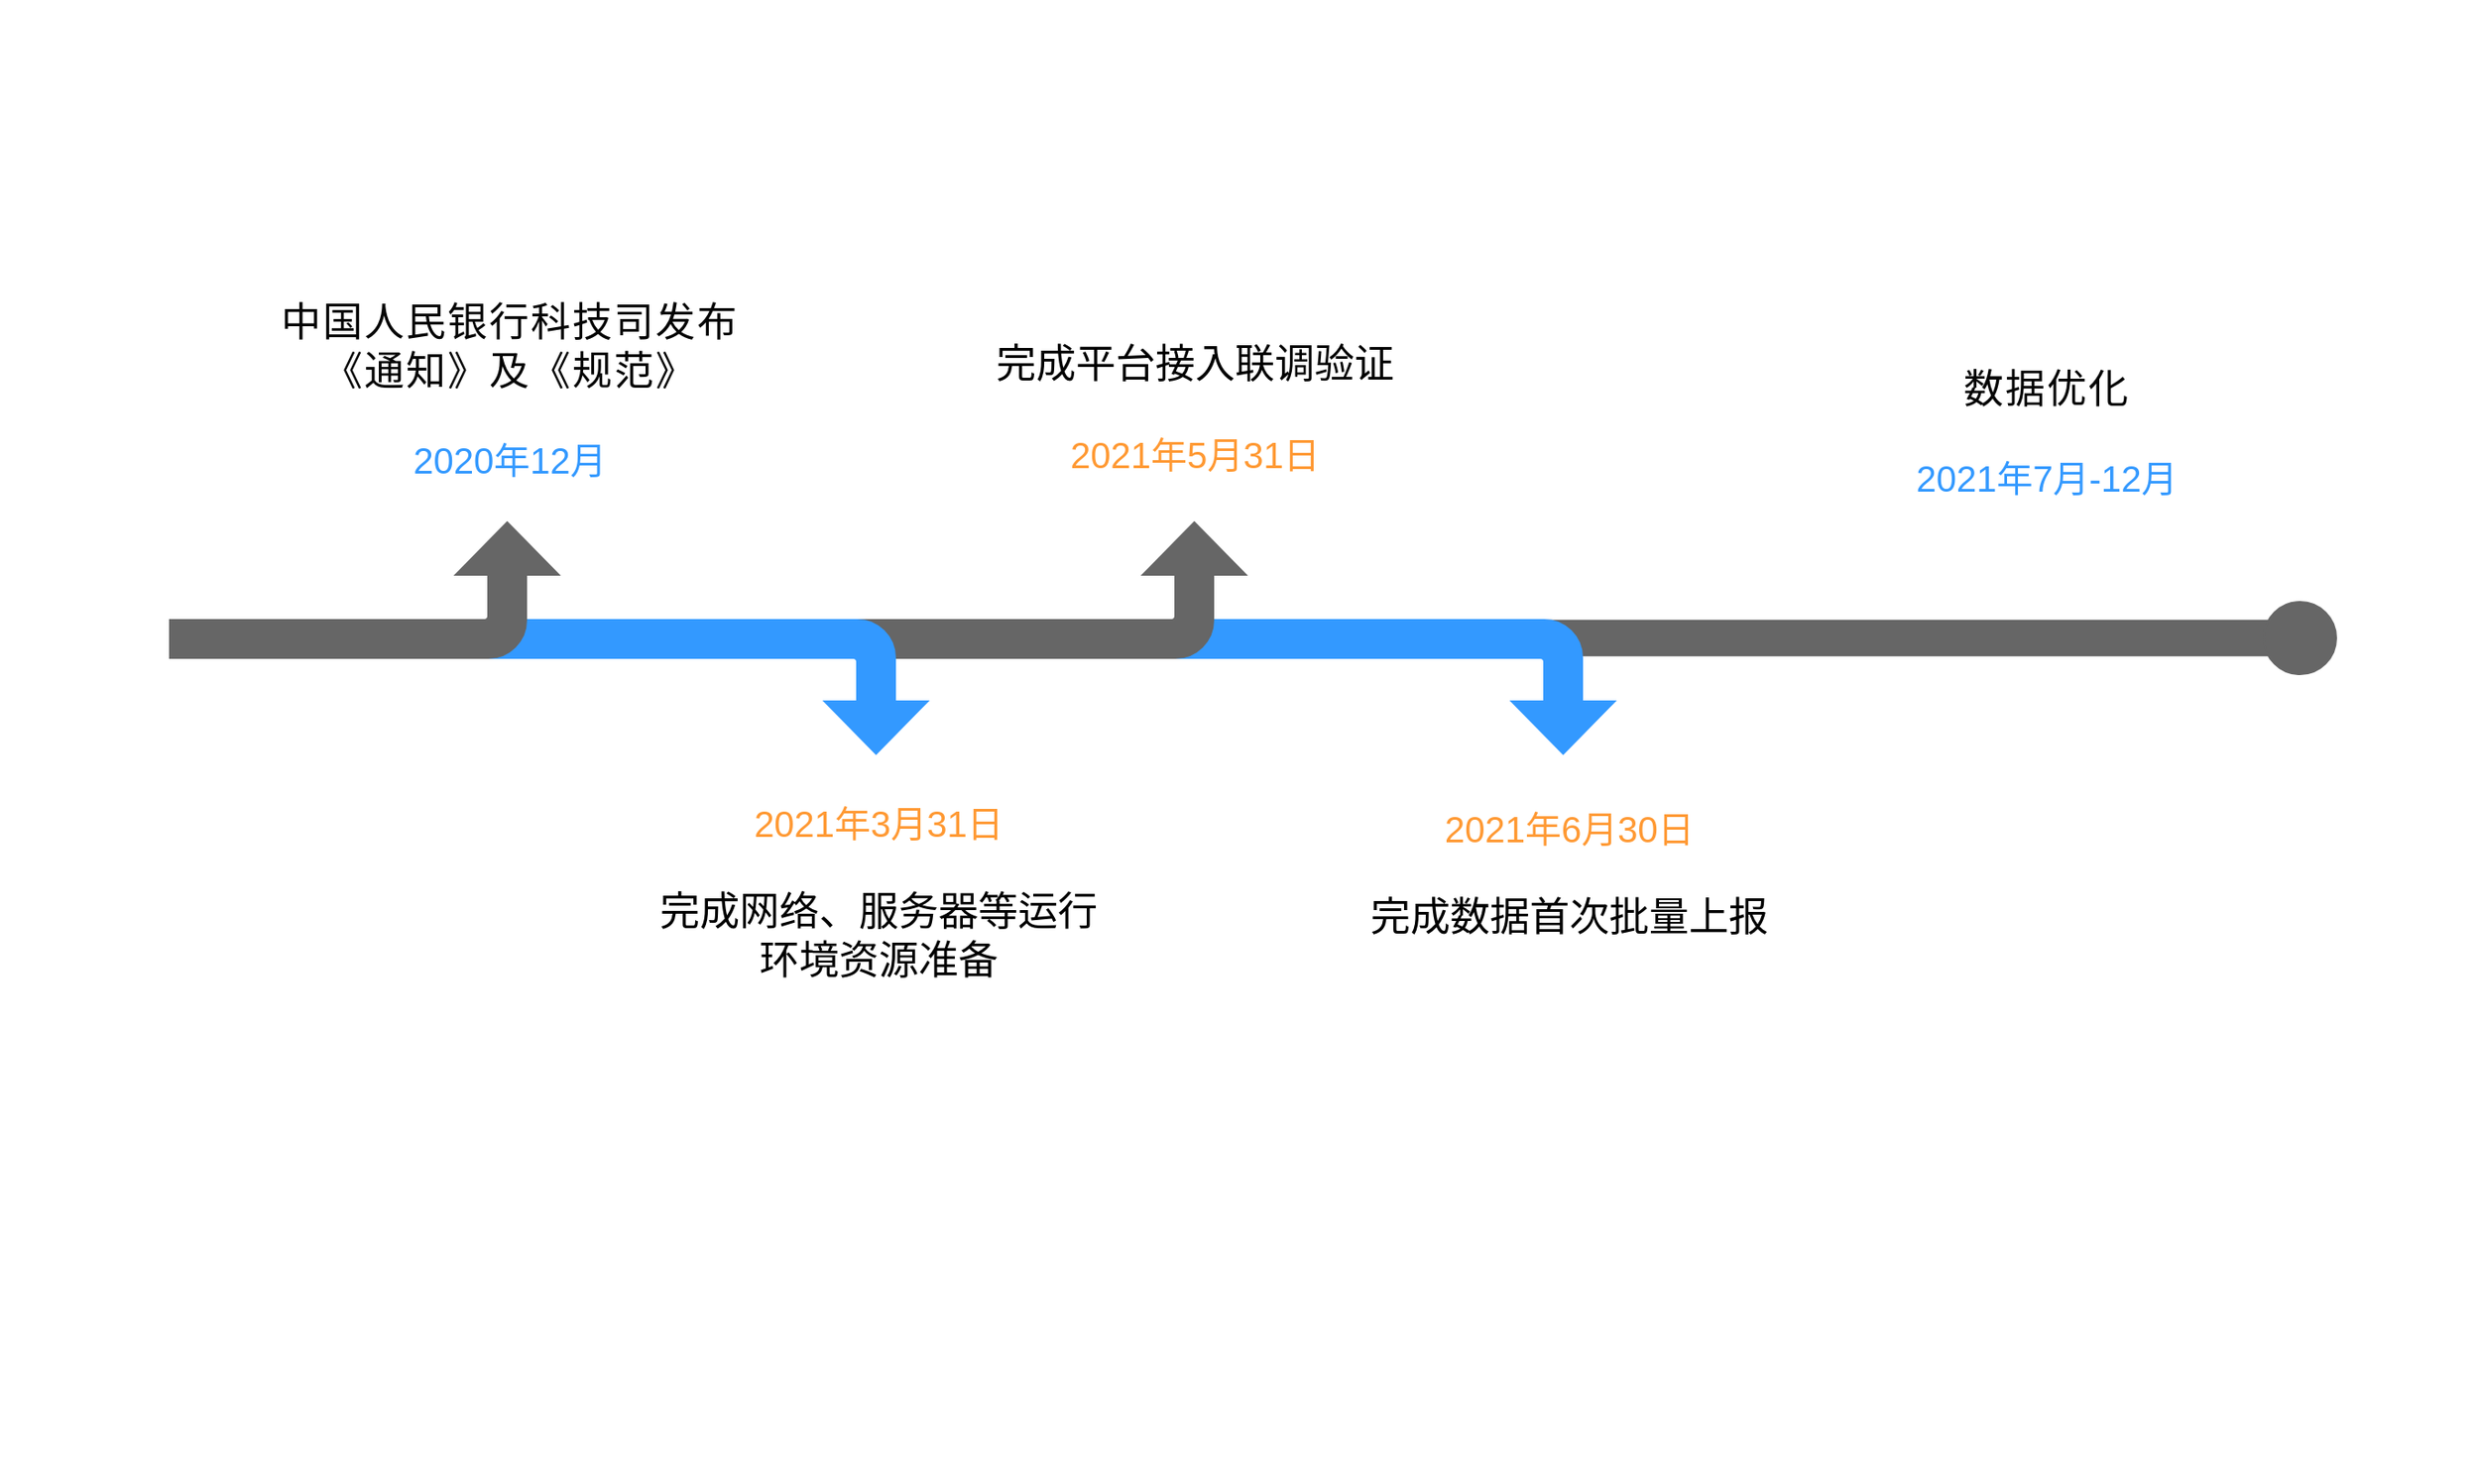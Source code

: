 <mxfile version="14.4.2" type="github" pages="5">
  <diagram id="i4X0EYpHTk6B6U-SrVsX" name="Page-1">
    <mxGraphModel dx="717" dy="472" grid="1" gridSize="10" guides="1" tooltips="1" connect="1" arrows="1" fold="1" page="1" pageScale="1" pageWidth="827" pageHeight="1169" math="0" shadow="0">
      <root>
        <mxCell id="0" />
        <mxCell id="1" parent="0" />
        <mxCell id="k1MDgnTdC_MuJuRY8JwZ-1" value="" style="rounded=0;whiteSpace=wrap;html=1;fontSize=20;strokeColor=none;" vertex="1" parent="1">
          <mxGeometry x="355" y="145" width="1370" height="820" as="geometry" />
        </mxCell>
        <mxCell id="k1MDgnTdC_MuJuRY8JwZ-2" value="" style="html=1;shadow=0;dashed=0;align=center;verticalAlign=middle;shape=mxgraph.arrows2.arrow;dy=0.61;dx=0;notch=0;fontSize=20;fillColor=#666666;perimeterSpacing=0;strokeColor=none;" vertex="1" parent="1">
          <mxGeometry x="1200" y="472" width="425" height="52" as="geometry" />
        </mxCell>
        <mxCell id="k1MDgnTdC_MuJuRY8JwZ-3" value="" style="html=1;shadow=0;dashed=0;align=center;verticalAlign=middle;shape=mxgraph.arrows2.bendArrow;dy=10.5;dx=29;notch=0;arrowHead=57;rounded=1;direction=south;rotation=180;flipH=1;fontColor=#ffffff;flipV=1;fillColor=#3399FF;strokeColor=#3399FF;" vertex="1" parent="1">
          <mxGeometry x="1003.5" y="488" width="244.5" height="74" as="geometry" />
        </mxCell>
        <mxCell id="k1MDgnTdC_MuJuRY8JwZ-4" value="" style="html=1;shadow=0;dashed=0;align=center;verticalAlign=middle;shape=mxgraph.arrows2.bendArrow;dy=10.5;dx=29;notch=0;arrowHead=57;rounded=1;direction=south;rotation=180;flipH=1;fontColor=#ffffff;fillColor=#666666;strokeColor=#666666;" vertex="1" parent="1">
          <mxGeometry x="829" y="434" width="215" height="75" as="geometry" />
        </mxCell>
        <mxCell id="k1MDgnTdC_MuJuRY8JwZ-5" value="" style="html=1;shadow=0;dashed=0;align=center;verticalAlign=middle;shape=mxgraph.arrows2.bendArrow;dy=10.5;dx=29;notch=0;arrowHead=57;rounded=1;direction=south;rotation=180;flipH=1;fontColor=#ffffff;flipV=1;fillColor=#3399FF;strokeColor=#3399FF;" vertex="1" parent="1">
          <mxGeometry x="623.5" y="488" width="244.5" height="74" as="geometry" />
        </mxCell>
        <mxCell id="k1MDgnTdC_MuJuRY8JwZ-6" value="" style="html=1;shadow=0;dashed=0;align=center;verticalAlign=middle;shape=mxgraph.arrows2.bendArrow;dy=10.5;dx=29;notch=0;arrowHead=57;rounded=1;direction=south;rotation=180;flipH=1;fontColor=#ffffff;fillColor=#666666;strokeColor=#666666;" vertex="1" parent="1">
          <mxGeometry x="449" y="434" width="215" height="75" as="geometry" />
        </mxCell>
        <mxCell id="k1MDgnTdC_MuJuRY8JwZ-7" value="&lt;span style=&quot;color: rgb(5 , 5 , 5) ; letter-spacing: 1px ; text-align: justify ; background-color: rgb(255 , 255 , 255)&quot;&gt;&lt;font style=&quot;font-size: 22px&quot;&gt;中国人民银行科技司发布《通知》及《规范》&lt;/font&gt;&lt;/span&gt;&lt;br style=&quot;font-size: 20px&quot;&gt;&lt;br style=&quot;font-size: 20px&quot;&gt;&lt;font color=&quot;#3399ff&quot;&gt;2020年12月&lt;/font&gt;" style="text;html=1;strokeColor=none;fillColor=none;align=center;verticalAlign=middle;whiteSpace=wrap;rounded=0;fontSize=20;" vertex="1" parent="1">
          <mxGeometry x="507" y="306" width="260" height="110" as="geometry" />
        </mxCell>
        <mxCell id="k1MDgnTdC_MuJuRY8JwZ-8" value="&lt;font&gt;&lt;font style=&quot;font-size: 22px&quot;&gt;完成平台接入联调验证&lt;/font&gt;&lt;br&gt;&lt;/font&gt;&lt;br style=&quot;font-size: 20px&quot;&gt;&lt;font color=&quot;#ff9933&quot;&gt;2021年5月31日&lt;/font&gt;" style="text;html=1;strokeColor=none;fillColor=none;align=center;verticalAlign=middle;whiteSpace=wrap;rounded=0;fontSize=20;" vertex="1" parent="1">
          <mxGeometry x="896" y="326" width="240" height="90" as="geometry" />
        </mxCell>
        <mxCell id="k1MDgnTdC_MuJuRY8JwZ-9" value="&lt;font color=&quot;#ff9933&quot;&gt;2021年3月31日&lt;/font&gt;&lt;br&gt;&lt;br&gt;&lt;font style=&quot;font-size: 22px&quot;&gt;完成网络、服务器等运行环境资源准备&lt;/font&gt;" style="text;html=1;strokeColor=none;fillColor=none;align=center;verticalAlign=middle;whiteSpace=wrap;rounded=0;fontSize=20;" vertex="1" parent="1">
          <mxGeometry x="716" y="584" width="250" height="110" as="geometry" />
        </mxCell>
        <mxCell id="k1MDgnTdC_MuJuRY8JwZ-10" value="&lt;font color=&quot;#ff9933&quot;&gt;2021年6月30日&lt;/font&gt;&lt;br&gt;&lt;br&gt;&lt;font style=&quot;font-size: 22px&quot;&gt;完成数据首次批量上报&lt;/font&gt;" style="text;html=1;strokeColor=none;fillColor=none;align=center;verticalAlign=middle;whiteSpace=wrap;rounded=0;fontSize=20;" vertex="1" parent="1">
          <mxGeometry x="1103" y="584" width="240" height="90" as="geometry" />
        </mxCell>
        <mxCell id="k1MDgnTdC_MuJuRY8JwZ-11" value="&lt;div&gt;&lt;font color=&quot;#050505&quot;&gt;&lt;span style=&quot;font-size: 22px ; letter-spacing: 1px ; background-color: rgb(255 , 255 , 255)&quot;&gt;&lt;br&gt;&lt;/span&gt;&lt;/font&gt;&lt;/div&gt;&lt;div&gt;&lt;font color=&quot;#050505&quot;&gt;&lt;span style=&quot;font-size: 22px ; letter-spacing: 1px ; background-color: rgb(255 , 255 , 255)&quot;&gt;数据优化&lt;/span&gt;&lt;/font&gt;&lt;/div&gt;&lt;br style=&quot;font-size: 20px&quot;&gt;&lt;font color=&quot;#3399ff&quot;&gt;2021年7月-12月&lt;/font&gt;" style="text;html=1;strokeColor=none;fillColor=none;align=center;verticalAlign=middle;whiteSpace=wrap;rounded=0;fontSize=20;" vertex="1" parent="1">
          <mxGeometry x="1367" y="326" width="240" height="90" as="geometry" />
        </mxCell>
        <mxCell id="k1MDgnTdC_MuJuRY8JwZ-12" value="" style="ellipse;whiteSpace=wrap;html=1;aspect=fixed;strokeColor=#666666;fillColor=#666666;gradientColor=none;fontSize=20;align=center;" vertex="1" parent="1">
          <mxGeometry x="1607" y="478" width="40" height="40" as="geometry" />
        </mxCell>
      </root>
    </mxGraphModel>
  </diagram>
  <diagram name="Page-2" id="wgogEvUWgkrgSblqcr_D">
    <mxGraphModel dx="2390" dy="1573" grid="1" gridSize="10" guides="1" tooltips="1" connect="1" arrows="1" fold="1" page="1" pageScale="1" pageWidth="827" pageHeight="1169" math="0" shadow="0">
      <root>
        <mxCell id="u755MTQZeAI_-PASMbIb-0" />
        <mxCell id="u755MTQZeAI_-PASMbIb-1" parent="u755MTQZeAI_-PASMbIb-0" />
      </root>
    </mxGraphModel>
  </diagram>
  <diagram name="Page-1" id="3NoMpiKTUT54c7-1UXH7">
    <mxGraphModel dx="717" dy="472" grid="1" gridSize="10" guides="1" tooltips="1" connect="1" arrows="1" fold="1" page="1" pageScale="1" pageWidth="827" pageHeight="1169" math="0" shadow="0">
      <root>
        <mxCell id="0" />
        <mxCell id="1" parent="0" />
        <mxCell id="GcViq5Ol2TxYbQOzcXZp-171" value="" style="rounded=0;whiteSpace=wrap;html=1;strokeColor=none;fillColor=#FFFFFF;" parent="1" vertex="1">
          <mxGeometry x="360" y="150" width="1400" height="1130" as="geometry" />
        </mxCell>
        <mxCell id="nxhjow5fStBUCHKph_1A-24" value="" style="rounded=0;whiteSpace=wrap;html=1;fontSize=13;fillColor=none;strokeColor=#FF9933;" parent="1" vertex="1">
          <mxGeometry x="1220" y="710" width="430" height="510" as="geometry" />
        </mxCell>
        <mxCell id="t23Vri6246ITqzdaxNM6-4" value="" style="rounded=0;whiteSpace=wrap;html=1;fontSize=20;fontColor=#ffffff;fillColor=none;strokeColor=#0000FF;" parent="1" vertex="1">
          <mxGeometry x="471" y="823" width="170" height="117" as="geometry" />
        </mxCell>
        <mxCell id="t23Vri6246ITqzdaxNM6-1" value="" style="rounded=0;whiteSpace=wrap;html=1;fontSize=20;fontColor=#FF0000;fillColor=none;strokeColor=#FF0000;" parent="1" vertex="1">
          <mxGeometry x="471" y="353.25" width="170" height="457.75" as="geometry" />
        </mxCell>
        <mxCell id="GcViq5Ol2TxYbQOzcXZp-66" value="" style="rounded=0;html=1;jettySize=auto;orthogonalLoop=1;fontSize=11;endArrow=classic;endFill=1;strokeWidth=1;shadow=0;labelBackgroundColor=none;edgeStyle=orthogonalEdgeStyle;entryX=0.5;entryY=0;entryDx=0;entryDy=0;" parent="1" source="GcViq5Ol2TxYbQOzcXZp-68" target="GcViq5Ol2TxYbQOzcXZp-123" edge="1">
          <mxGeometry y="20" relative="1" as="geometry">
            <mxPoint as="offset" />
            <mxPoint x="863" y="644" as="targetPoint" />
          </mxGeometry>
        </mxCell>
        <mxCell id="GcViq5Ol2TxYbQOzcXZp-186" value="YES" style="edgeLabel;html=1;align=center;verticalAlign=middle;resizable=0;points=[];" parent="GcViq5Ol2TxYbQOzcXZp-66" vertex="1" connectable="0">
          <mxGeometry x="-0.184" relative="1" as="geometry">
            <mxPoint as="offset" />
          </mxGeometry>
        </mxCell>
        <mxCell id="GcViq5Ol2TxYbQOzcXZp-67" value="" style="edgeStyle=orthogonalEdgeStyle;rounded=0;html=1;jettySize=auto;orthogonalLoop=1;fontSize=11;endArrow=classic;endFill=1;endSize=8;strokeWidth=1;shadow=0;labelBackgroundColor=none;entryX=0;entryY=0.5;entryDx=0;entryDy=0;" parent="1" source="GcViq5Ol2TxYbQOzcXZp-68" target="GcViq5Ol2TxYbQOzcXZp-130" edge="1">
          <mxGeometry x="-0.2" y="13" relative="1" as="geometry">
            <mxPoint y="1" as="offset" />
            <mxPoint x="947" y="604.034" as="targetPoint" />
          </mxGeometry>
        </mxCell>
        <mxCell id="GcViq5Ol2TxYbQOzcXZp-139" value="NO&lt;br&gt;" style="edgeLabel;html=1;align=center;verticalAlign=middle;resizable=0;points=[];" parent="GcViq5Ol2TxYbQOzcXZp-67" vertex="1" connectable="0">
          <mxGeometry x="-0.08" y="2" relative="1" as="geometry">
            <mxPoint y="1" as="offset" />
          </mxGeometry>
        </mxCell>
        <mxCell id="GcViq5Ol2TxYbQOzcXZp-68" value="是否触发&lt;br&gt;告警条件" style="rhombus;whiteSpace=wrap;html=1;shadow=0;fontFamily=Helvetica;fontSize=12;align=center;strokeWidth=1;spacing=6;spacingTop=-4;fillColor=#f5f5f5;strokeColor=#666666;fontColor=#333333;" parent="1" vertex="1">
          <mxGeometry x="812.94" y="435.5" width="100" height="55" as="geometry" />
        </mxCell>
        <mxCell id="GcViq5Ol2TxYbQOzcXZp-115" value="结束" style="rounded=1;whiteSpace=wrap;html=1;strokeColor=none;fontColor=#FF0000;fontSize=15;" parent="1" vertex="1">
          <mxGeometry x="842.94" y="1160" width="40" height="28" as="geometry" />
        </mxCell>
        <mxCell id="GcViq5Ol2TxYbQOzcXZp-116" value="" style="edgeStyle=orthogonalEdgeStyle;rounded=0;orthogonalLoop=1;jettySize=auto;html=1;entryX=0.5;entryY=0;entryDx=0;entryDy=0;" parent="1" source="GcViq5Ol2TxYbQOzcXZp-117" target="GcViq5Ol2TxYbQOzcXZp-161" edge="1">
          <mxGeometry relative="1" as="geometry">
            <mxPoint x="847" y="366.5" as="targetPoint" />
            <Array as="points" />
          </mxGeometry>
        </mxCell>
        <mxCell id="GcViq5Ol2TxYbQOzcXZp-117" value="开始" style="rounded=1;whiteSpace=wrap;html=1;direction=west;strokeColor=none;fontColor=#009900;fontSize=15;" parent="1" vertex="1">
          <mxGeometry x="843" y="308" width="40" height="28" as="geometry" />
        </mxCell>
        <mxCell id="GcViq5Ol2TxYbQOzcXZp-137" style="edgeStyle=orthogonalEdgeStyle;rounded=0;orthogonalLoop=1;jettySize=auto;html=1;exitX=0.5;exitY=1;exitDx=0;exitDy=0;entryX=0.5;entryY=0;entryDx=0;entryDy=0;endArrow=classic;endFill=1;" parent="1" source="GcViq5Ol2TxYbQOzcXZp-123" target="GcViq5Ol2TxYbQOzcXZp-136" edge="1">
          <mxGeometry relative="1" as="geometry" />
        </mxCell>
        <mxCell id="GcViq5Ol2TxYbQOzcXZp-123" value="生成告警" style="shape=parallelogram;perimeter=parallelogramPerimeter;whiteSpace=wrap;html=1;fixedSize=1;fillColor=#d5e8d4;strokeColor=#82b366;" parent="1" vertex="1">
          <mxGeometry x="803.94" y="562" width="120" height="40" as="geometry" />
        </mxCell>
        <mxCell id="GcViq5Ol2TxYbQOzcXZp-133" style="edgeStyle=orthogonalEdgeStyle;rounded=0;orthogonalLoop=1;jettySize=auto;html=1;exitX=0.5;exitY=1;exitDx=0;exitDy=0;entryX=0.5;entryY=0;entryDx=0;entryDy=0;endArrow=classic;endFill=1;" parent="1" target="GcViq5Ol2TxYbQOzcXZp-68" edge="1">
          <mxGeometry relative="1" as="geometry">
            <mxPoint x="863" y="410.5" as="sourcePoint" />
          </mxGeometry>
        </mxCell>
        <mxCell id="GcViq5Ol2TxYbQOzcXZp-130" value="不生成告警" style="shape=parallelogram;perimeter=parallelogramPerimeter;whiteSpace=wrap;html=1;fixedSize=1;fillColor=#f8cecc;strokeColor=#b85450;" parent="1" vertex="1">
          <mxGeometry x="953" y="443" width="110" height="40" as="geometry" />
        </mxCell>
        <mxCell id="GcViq5Ol2TxYbQOzcXZp-138" value="YES" style="edgeStyle=orthogonalEdgeStyle;rounded=0;orthogonalLoop=1;jettySize=auto;html=1;endArrow=classic;endFill=1;exitX=0.5;exitY=1;exitDx=0;exitDy=0;entryX=0.5;entryY=0;entryDx=0;entryDy=0;" parent="1" source="GcViq5Ol2TxYbQOzcXZp-136" target="GcViq5Ol2TxYbQOzcXZp-198" edge="1">
          <mxGeometry x="-0.074" relative="1" as="geometry">
            <mxPoint x="950" y="740" as="targetPoint" />
            <Array as="points">
              <mxPoint x="864" y="740" />
              <mxPoint x="948" y="740" />
            </Array>
            <mxPoint as="offset" />
            <mxPoint x="864" y="720" as="sourcePoint" />
          </mxGeometry>
        </mxCell>
        <mxCell id="GcViq5Ol2TxYbQOzcXZp-141" style="edgeStyle=orthogonalEdgeStyle;rounded=0;orthogonalLoop=1;jettySize=auto;html=1;exitX=0.5;exitY=1;exitDx=0;exitDy=0;endArrow=classic;endFill=1;entryX=0.5;entryY=0;entryDx=0;entryDy=0;" parent="1" source="GcViq5Ol2TxYbQOzcXZp-136" target="GcViq5Ol2TxYbQOzcXZp-188" edge="1">
          <mxGeometry relative="1" as="geometry">
            <mxPoint x="863.94" y="707.0" as="targetPoint" />
            <Array as="points">
              <mxPoint x="864" y="740" />
              <mxPoint x="780" y="740" />
            </Array>
          </mxGeometry>
        </mxCell>
        <mxCell id="6cwBJ1De8A6mcbqJ3oUS-21" value="NO" style="edgeLabel;html=1;align=center;verticalAlign=middle;resizable=0;points=[];" parent="GcViq5Ol2TxYbQOzcXZp-141" vertex="1" connectable="0">
          <mxGeometry x="-0.176" relative="1" as="geometry">
            <mxPoint x="-8.38" y="-1" as="offset" />
          </mxGeometry>
        </mxCell>
        <mxCell id="GcViq5Ol2TxYbQOzcXZp-136" value="是否告警抑制" style="rhombus;whiteSpace=wrap;html=1;fillColor=#f5f5f5;strokeColor=#666666;fontColor=#333333;" parent="1" vertex="1">
          <mxGeometry x="813.94" y="663" width="100" height="60" as="geometry" />
        </mxCell>
        <mxCell id="GcViq5Ol2TxYbQOzcXZp-181" value="" style="edgeStyle=orthogonalEdgeStyle;rounded=0;orthogonalLoop=1;jettySize=auto;html=1;endArrow=classic;endFill=1;" parent="1" source="GcViq5Ol2TxYbQOzcXZp-153" target="GcViq5Ol2TxYbQOzcXZp-180" edge="1">
          <mxGeometry relative="1" as="geometry" />
        </mxCell>
        <mxCell id="GcViq5Ol2TxYbQOzcXZp-190" value="" style="edgeStyle=orthogonalEdgeStyle;rounded=0;orthogonalLoop=1;jettySize=auto;html=1;exitX=1;exitY=0.5;exitDx=0;exitDy=0;endArrow=classic;endFill=1;strokeColor=#FF0000;dashed=1;entryX=0;entryY=0.5;entryDx=0;entryDy=0;" parent="1" source="GcViq5Ol2TxYbQOzcXZp-153" target="GcViq5Ol2TxYbQOzcXZp-188" edge="1">
          <mxGeometry x="-0.213" relative="1" as="geometry">
            <Array as="points" />
            <mxPoint x="720" y="780" as="targetPoint" />
            <mxPoint as="offset" />
          </mxGeometry>
        </mxCell>
        <mxCell id="GcViq5Ol2TxYbQOzcXZp-153" value="配置触发操作 &lt;font color=&quot;#ff0000&quot;&gt;*&lt;/font&gt;" style="rounded=1;whiteSpace=wrap;html=1;fontSize=12;glass=0;strokeWidth=1;shadow=0;fillColor=#dae8fc;strokeColor=#6c8ebf;" parent="1" vertex="1">
          <mxGeometry x="486" y="757" width="140" height="46" as="geometry" />
        </mxCell>
        <mxCell id="GcViq5Ol2TxYbQOzcXZp-158" value="" style="edgeStyle=orthogonalEdgeStyle;rounded=0;orthogonalLoop=1;jettySize=auto;html=1;endArrow=classic;endFill=1;" parent="1" source="GcViq5Ol2TxYbQOzcXZp-154" target="GcViq5Ol2TxYbQOzcXZp-157" edge="1">
          <mxGeometry relative="1" as="geometry" />
        </mxCell>
        <mxCell id="GcViq5Ol2TxYbQOzcXZp-163" value="" style="edgeStyle=orthogonalEdgeStyle;rounded=0;orthogonalLoop=1;jettySize=auto;html=1;endArrow=classic;endFill=1;strokeColor=#FF0000;dashed=1;" parent="1" source="GcViq5Ol2TxYbQOzcXZp-154" target="GcViq5Ol2TxYbQOzcXZp-68" edge="1">
          <mxGeometry relative="1" as="geometry" />
        </mxCell>
        <mxCell id="GcViq5Ol2TxYbQOzcXZp-154" value="配置告警条件 &lt;font color=&quot;#ff0000&quot;&gt;*&lt;/font&gt;" style="whiteSpace=wrap;html=1;rounded=1;arcSize=22;fillColor=#dae8fc;strokeColor=#6c8ebf;" parent="1" vertex="1">
          <mxGeometry x="486" y="440" width="140" height="46" as="geometry" />
        </mxCell>
        <mxCell id="GcViq5Ol2TxYbQOzcXZp-156" style="edgeStyle=orthogonalEdgeStyle;rounded=0;orthogonalLoop=1;jettySize=auto;html=1;exitX=0.5;exitY=1;exitDx=0;exitDy=0;entryX=0.5;entryY=0;entryDx=0;entryDy=0;endArrow=classic;endFill=1;" parent="1" source="GcViq5Ol2TxYbQOzcXZp-155" target="GcViq5Ol2TxYbQOzcXZp-154" edge="1">
          <mxGeometry relative="1" as="geometry" />
        </mxCell>
        <mxCell id="GcViq5Ol2TxYbQOzcXZp-164" value="" style="edgeStyle=orthogonalEdgeStyle;rounded=0;orthogonalLoop=1;jettySize=auto;html=1;endArrow=classic;endFill=1;strokeColor=#FF0000;dashed=1;" parent="1" source="GcViq5Ol2TxYbQOzcXZp-155" target="GcViq5Ol2TxYbQOzcXZp-161" edge="1">
          <mxGeometry relative="1" as="geometry" />
        </mxCell>
        <mxCell id="GcViq5Ol2TxYbQOzcXZp-155" value="选择数据源 &lt;font color=&quot;#ff0000&quot;&gt;*&lt;/font&gt;" style="rounded=1;whiteSpace=wrap;html=1;fillColor=#dae8fc;strokeColor=#6c8ebf;" parent="1" vertex="1">
          <mxGeometry x="486" y="366.75" width="140" height="46" as="geometry" />
        </mxCell>
        <mxCell id="GcViq5Ol2TxYbQOzcXZp-160" value="" style="edgeStyle=orthogonalEdgeStyle;rounded=0;orthogonalLoop=1;jettySize=auto;html=1;endArrow=classic;endFill=1;" parent="1" source="GcViq5Ol2TxYbQOzcXZp-157" target="GcViq5Ol2TxYbQOzcXZp-159" edge="1">
          <mxGeometry relative="1" as="geometry" />
        </mxCell>
        <mxCell id="GcViq5Ol2TxYbQOzcXZp-185" style="edgeStyle=orthogonalEdgeStyle;rounded=0;orthogonalLoop=1;jettySize=auto;html=1;exitX=1;exitY=0.5;exitDx=0;exitDy=0;endArrow=classic;endFill=1;entryX=0;entryY=0.5;entryDx=0;entryDy=0;dashed=1;strokeColor=#FF0000;" parent="1" source="GcViq5Ol2TxYbQOzcXZp-157" target="GcViq5Ol2TxYbQOzcXZp-123" edge="1">
          <mxGeometry relative="1" as="geometry">
            <mxPoint x="651" y="555.008" as="targetPoint" />
            <Array as="points">
              <mxPoint x="700" y="541" />
              <mxPoint x="700" y="582" />
            </Array>
          </mxGeometry>
        </mxCell>
        <mxCell id="GcViq5Ol2TxYbQOzcXZp-157" value="&lt;font color=&quot;#0000ff&quot;&gt;（可选）&lt;/font&gt;配置告警内容" style="whiteSpace=wrap;html=1;rounded=1;strokeColor=#6c8ebf;fillColor=#dae8fc;arcSize=22;spacing=2;" parent="1" vertex="1">
          <mxGeometry x="486" y="518" width="140" height="46" as="geometry" />
        </mxCell>
        <mxCell id="GcViq5Ol2TxYbQOzcXZp-178" value="" style="edgeStyle=orthogonalEdgeStyle;rounded=0;orthogonalLoop=1;jettySize=auto;html=1;endArrow=classic;endFill=1;" parent="1" source="GcViq5Ol2TxYbQOzcXZp-159" target="GcViq5Ol2TxYbQOzcXZp-177" edge="1">
          <mxGeometry relative="1" as="geometry" />
        </mxCell>
        <mxCell id="GcViq5Ol2TxYbQOzcXZp-182" value="" style="edgeStyle=orthogonalEdgeStyle;rounded=0;orthogonalLoop=1;jettySize=auto;html=1;endArrow=classic;endFill=1;strokeColor=#FF0000;dashed=1;entryX=0;entryY=0.5;entryDx=0;entryDy=0;exitX=1;exitY=0.5;exitDx=0;exitDy=0;" parent="1" source="GcViq5Ol2TxYbQOzcXZp-159" target="GcViq5Ol2TxYbQOzcXZp-123" edge="1">
          <mxGeometry relative="1" as="geometry">
            <Array as="points">
              <mxPoint x="700" y="617" />
              <mxPoint x="700" y="582" />
            </Array>
          </mxGeometry>
        </mxCell>
        <mxCell id="GcViq5Ol2TxYbQOzcXZp-159" value="&lt;font color=&quot;#0000ff&quot;&gt;（可选）&lt;/font&gt;配置恢复条件" style="whiteSpace=wrap;html=1;rounded=1;strokeColor=#6c8ebf;fillColor=#dae8fc;arcSize=22;" parent="1" vertex="1">
          <mxGeometry x="486" y="594" width="140" height="46" as="geometry" />
        </mxCell>
        <mxCell id="GcViq5Ol2TxYbQOzcXZp-162" value="" style="edgeStyle=orthogonalEdgeStyle;rounded=0;orthogonalLoop=1;jettySize=auto;html=1;endArrow=classic;endFill=1;exitX=0.5;exitY=1;exitDx=0;exitDy=0;" parent="1" source="GcViq5Ol2TxYbQOzcXZp-161" target="GcViq5Ol2TxYbQOzcXZp-68" edge="1">
          <mxGeometry relative="1" as="geometry" />
        </mxCell>
        <mxCell id="GcViq5Ol2TxYbQOzcXZp-161" value="数据源" style="shape=parallelogram;perimeter=parallelogramPerimeter;whiteSpace=wrap;html=1;fixedSize=1;rounded=0;fillColor=#d5e8d4;strokeColor=#82b366;" parent="1" vertex="1">
          <mxGeometry x="802.94" y="367.25" width="120" height="45" as="geometry" />
        </mxCell>
        <mxCell id="GcViq5Ol2TxYbQOzcXZp-166" style="edgeStyle=orthogonalEdgeStyle;rounded=0;orthogonalLoop=1;jettySize=auto;html=1;entryX=0.5;entryY=0;entryDx=0;entryDy=0;endArrow=classic;endFill=1;" parent="1" source="GcViq5Ol2TxYbQOzcXZp-165" target="GcViq5Ol2TxYbQOzcXZp-155" edge="1">
          <mxGeometry relative="1" as="geometry" />
        </mxCell>
        <mxCell id="GcViq5Ol2TxYbQOzcXZp-165" value="开始" style="rounded=1;whiteSpace=wrap;html=1;direction=west;strokeColor=none;fontColor=#009900;fontSize=15;" parent="1" vertex="1">
          <mxGeometry x="536" y="308" width="40" height="28" as="geometry" />
        </mxCell>
        <mxCell id="GcViq5Ol2TxYbQOzcXZp-167" value="告警配置流程" style="text;html=1;align=center;verticalAlign=middle;resizable=0;points=[];autosize=1;" parent="1" vertex="1">
          <mxGeometry x="516" y="260" width="90" height="20" as="geometry" />
        </mxCell>
        <mxCell id="GcViq5Ol2TxYbQOzcXZp-168" value="告警任务执行流程" style="text;html=1;align=center;verticalAlign=middle;resizable=0;points=[];autosize=1;" parent="1" vertex="1">
          <mxGeometry x="807.94" y="260" width="110" height="20" as="geometry" />
        </mxCell>
        <mxCell id="GcViq5Ol2TxYbQOzcXZp-179" style="edgeStyle=orthogonalEdgeStyle;rounded=0;orthogonalLoop=1;jettySize=auto;html=1;exitX=0.5;exitY=1;exitDx=0;exitDy=0;entryX=0.5;entryY=0;entryDx=0;entryDy=0;endArrow=classic;endFill=1;" parent="1" source="GcViq5Ol2TxYbQOzcXZp-177" target="GcViq5Ol2TxYbQOzcXZp-153" edge="1">
          <mxGeometry relative="1" as="geometry" />
        </mxCell>
        <mxCell id="GcViq5Ol2TxYbQOzcXZp-192" style="edgeStyle=orthogonalEdgeStyle;rounded=0;orthogonalLoop=1;jettySize=auto;html=1;exitX=1;exitY=0.5;exitDx=0;exitDy=0;entryX=0;entryY=0.5;entryDx=0;entryDy=0;endArrow=classic;endFill=1;strokeColor=#FF0000;dashed=1;" parent="1" source="GcViq5Ol2TxYbQOzcXZp-177" target="GcViq5Ol2TxYbQOzcXZp-136" edge="1">
          <mxGeometry relative="1" as="geometry">
            <Array as="points">
              <mxPoint x="814" y="693" />
            </Array>
          </mxGeometry>
        </mxCell>
        <mxCell id="GcViq5Ol2TxYbQOzcXZp-177" value="&lt;font color=&quot;#0000ff&quot;&gt;（可选）&lt;/font&gt;&lt;span&gt;配置告警抑制规则&lt;/span&gt;" style="whiteSpace=wrap;html=1;rounded=1;strokeColor=#6c8ebf;fillColor=#dae8fc;arcSize=22;spacing=2;" parent="1" vertex="1">
          <mxGeometry x="486" y="670" width="140" height="46" as="geometry" />
        </mxCell>
        <mxCell id="GcViq5Ol2TxYbQOzcXZp-202" value="" style="edgeStyle=orthogonalEdgeStyle;rounded=0;orthogonalLoop=1;jettySize=auto;html=1;endArrow=classic;endFill=1;strokeColor=#000000;" parent="1" source="GcViq5Ol2TxYbQOzcXZp-180" target="GcViq5Ol2TxYbQOzcXZp-201" edge="1">
          <mxGeometry relative="1" as="geometry" />
        </mxCell>
        <mxCell id="6cwBJ1De8A6mcbqJ3oUS-19" style="edgeStyle=orthogonalEdgeStyle;rounded=0;orthogonalLoop=1;jettySize=auto;html=1;exitX=1;exitY=0.5;exitDx=0;exitDy=0;strokeColor=#FF0000;dashed=1;entryX=0;entryY=0.5;entryDx=0;entryDy=0;" parent="1" source="GcViq5Ol2TxYbQOzcXZp-180" target="6cwBJ1De8A6mcbqJ3oUS-10" edge="1">
          <mxGeometry relative="1" as="geometry">
            <mxPoint x="950" y="910" as="targetPoint" />
            <Array as="points">
              <mxPoint x="815" y="881" />
            </Array>
          </mxGeometry>
        </mxCell>
        <mxCell id="6cwBJ1De8A6mcbqJ3oUS-25" style="edgeStyle=orthogonalEdgeStyle;rounded=0;orthogonalLoop=1;jettySize=auto;html=1;exitX=1;exitY=0.5;exitDx=0;exitDy=0;entryX=0;entryY=0.5;entryDx=0;entryDy=0;strokeColor=#FF0000;dashed=1;" parent="1" source="GcViq5Ol2TxYbQOzcXZp-180" target="6cwBJ1De8A6mcbqJ3oUS-11" edge="1">
          <mxGeometry relative="1" as="geometry">
            <Array as="points">
              <mxPoint x="680" y="881" />
              <mxPoint x="680" y="977" />
            </Array>
          </mxGeometry>
        </mxCell>
        <mxCell id="6cwBJ1De8A6mcbqJ3oUS-32" style="edgeStyle=orthogonalEdgeStyle;rounded=0;orthogonalLoop=1;jettySize=auto;html=1;exitX=1;exitY=0.5;exitDx=0;exitDy=0;entryX=0;entryY=0.5;entryDx=0;entryDy=0;dashed=1;strokeColor=#FF0000;" parent="1" source="GcViq5Ol2TxYbQOzcXZp-180" target="6cwBJ1De8A6mcbqJ3oUS-26" edge="1">
          <mxGeometry relative="1" as="geometry">
            <Array as="points">
              <mxPoint x="680" y="881" />
              <mxPoint x="680" y="1130" />
            </Array>
          </mxGeometry>
        </mxCell>
        <mxCell id="GcViq5Ol2TxYbQOzcXZp-180" value="&lt;font color=&quot;#0000ff&quot;&gt;（可选）&lt;/font&gt;配置聚合规则：&lt;br&gt;1、名称、描述&lt;br&gt;2、聚合条件、聚合周期&lt;br&gt;3、触发条件、触发操作" style="rounded=1;whiteSpace=wrap;html=1;fontSize=12;glass=0;strokeWidth=1;shadow=0;fillColor=#dae8fc;strokeColor=#6c8ebf;" parent="1" vertex="1">
          <mxGeometry x="486" y="835.5" width="140" height="91.5" as="geometry" />
        </mxCell>
        <mxCell id="6cwBJ1De8A6mcbqJ3oUS-17" style="edgeStyle=orthogonalEdgeStyle;rounded=0;orthogonalLoop=1;jettySize=auto;html=1;exitX=0.5;exitY=1;exitDx=0;exitDy=0;entryX=0;entryY=0.5;entryDx=0;entryDy=0;" parent="1" source="GcViq5Ol2TxYbQOzcXZp-188" target="6cwBJ1De8A6mcbqJ3oUS-10" edge="1">
          <mxGeometry relative="1" as="geometry" />
        </mxCell>
        <mxCell id="GcViq5Ol2TxYbQOzcXZp-188" value="&lt;span&gt;执行触发操作&lt;/span&gt;" style="shape=parallelogram;perimeter=parallelogramPerimeter;whiteSpace=wrap;html=1;fixedSize=1;fillColor=#d5e8d4;strokeColor=#82b366;" parent="1" vertex="1">
          <mxGeometry x="700" y="760" width="160" height="40" as="geometry" />
        </mxCell>
        <mxCell id="6cwBJ1De8A6mcbqJ3oUS-18" style="edgeStyle=orthogonalEdgeStyle;rounded=0;orthogonalLoop=1;jettySize=auto;html=1;exitX=0.5;exitY=1;exitDx=0;exitDy=0;entryX=1;entryY=0.5;entryDx=0;entryDy=0;" parent="1" source="GcViq5Ol2TxYbQOzcXZp-198" target="6cwBJ1De8A6mcbqJ3oUS-10" edge="1">
          <mxGeometry relative="1" as="geometry" />
        </mxCell>
        <mxCell id="GcViq5Ol2TxYbQOzcXZp-198" value="&lt;span&gt;不执行触发操作&lt;/span&gt;" style="shape=parallelogram;perimeter=parallelogramPerimeter;whiteSpace=wrap;html=1;fixedSize=1;fillColor=#f8cecc;strokeColor=#b85450;" parent="1" vertex="1">
          <mxGeometry x="868" y="760" width="160" height="40" as="geometry" />
        </mxCell>
        <mxCell id="GcViq5Ol2TxYbQOzcXZp-201" value="结束" style="rounded=1;whiteSpace=wrap;html=1;strokeColor=none;fontColor=#FF0000;fontSize=15;" parent="1" vertex="1">
          <mxGeometry x="536" y="969" width="40" height="28" as="geometry" />
        </mxCell>
        <mxCell id="6cwBJ1De8A6mcbqJ3oUS-4" value="NO" style="edgeStyle=orthogonalEdgeStyle;rounded=0;orthogonalLoop=1;jettySize=auto;html=1;exitX=0.5;exitY=1;exitDx=0;exitDy=0;entryX=0.5;entryY=0;entryDx=0;entryDy=0;" parent="1" source="6cwBJ1De8A6mcbqJ3oUS-10" target="6cwBJ1De8A6mcbqJ3oUS-22" edge="1">
          <mxGeometry x="-0.022" relative="1" as="geometry">
            <Array as="points">
              <mxPoint x="864.47" y="930" />
              <mxPoint x="939.47" y="930" />
            </Array>
            <mxPoint x="849.53" y="913" as="sourcePoint" />
            <mxPoint x="944.47" y="960" as="targetPoint" />
            <mxPoint as="offset" />
          </mxGeometry>
        </mxCell>
        <mxCell id="6cwBJ1De8A6mcbqJ3oUS-8" style="edgeStyle=orthogonalEdgeStyle;rounded=0;orthogonalLoop=1;jettySize=auto;html=1;exitX=0.5;exitY=1;exitDx=0;exitDy=0;entryX=0.5;entryY=0;entryDx=0;entryDy=0;endArrow=classic;endFill=1;" parent="1" source="6cwBJ1De8A6mcbqJ3oUS-10" target="6cwBJ1De8A6mcbqJ3oUS-11" edge="1">
          <mxGeometry relative="1" as="geometry">
            <Array as="points">
              <mxPoint x="864.47" y="930" />
              <mxPoint x="788.47" y="930" />
            </Array>
          </mxGeometry>
        </mxCell>
        <mxCell id="6cwBJ1De8A6mcbqJ3oUS-9" value="YES" style="edgeLabel;html=1;align=center;verticalAlign=middle;resizable=0;points=[];" parent="6cwBJ1De8A6mcbqJ3oUS-8" vertex="1" connectable="0">
          <mxGeometry x="-0.169" relative="1" as="geometry">
            <mxPoint x="-11.72" y="-0.03" as="offset" />
          </mxGeometry>
        </mxCell>
        <mxCell id="6cwBJ1De8A6mcbqJ3oUS-10" value="是否满足&lt;br&gt;聚合规则" style="rhombus;whiteSpace=wrap;html=1;fillColor=#f5f5f5;strokeColor=#666666;fontColor=#333333;" parent="1" vertex="1">
          <mxGeometry x="814.47" y="851" width="100" height="60" as="geometry" />
        </mxCell>
        <mxCell id="6cwBJ1De8A6mcbqJ3oUS-30" style="edgeStyle=orthogonalEdgeStyle;rounded=0;orthogonalLoop=1;jettySize=auto;html=1;exitX=0.5;exitY=1;exitDx=0;exitDy=0;entryX=0.5;entryY=0;entryDx=0;entryDy=0;" parent="1" source="wZUGz7EMkwfYdCv3n6oU-1" target="6cwBJ1De8A6mcbqJ3oUS-26" edge="1">
          <mxGeometry relative="1" as="geometry" />
        </mxCell>
        <mxCell id="wZUGz7EMkwfYdCv3n6oU-7" value="Yes" style="edgeLabel;html=1;align=center;verticalAlign=middle;resizable=0;points=[];" parent="6cwBJ1De8A6mcbqJ3oUS-30" vertex="1" connectable="0">
          <mxGeometry x="-0.26" relative="1" as="geometry">
            <mxPoint as="offset" />
          </mxGeometry>
        </mxCell>
        <mxCell id="6cwBJ1De8A6mcbqJ3oUS-11" value="&lt;span style=&quot;color: rgb(51 , 51 , 51)&quot;&gt;聚合事件组&lt;/span&gt;" style="shape=parallelogram;perimeter=parallelogramPerimeter;whiteSpace=wrap;html=1;fixedSize=1;fillColor=#d5e8d4;strokeColor=#82b366;" parent="1" vertex="1">
          <mxGeometry x="733.0" y="957" width="110" height="40" as="geometry" />
        </mxCell>
        <mxCell id="6cwBJ1De8A6mcbqJ3oUS-23" style="edgeStyle=orthogonalEdgeStyle;rounded=0;orthogonalLoop=1;jettySize=auto;html=1;exitX=0.5;exitY=1;exitDx=0;exitDy=0;entryX=1;entryY=0.5;entryDx=0;entryDy=0;" parent="1" source="6cwBJ1De8A6mcbqJ3oUS-22" target="GcViq5Ol2TxYbQOzcXZp-115" edge="1">
          <mxGeometry relative="1" as="geometry" />
        </mxCell>
        <mxCell id="6cwBJ1De8A6mcbqJ3oUS-22" value="&lt;span style=&quot;color: rgb(51 , 51 , 51)&quot;&gt;不聚合事件&lt;/span&gt;" style="shape=parallelogram;perimeter=parallelogramPerimeter;whiteSpace=wrap;html=1;fixedSize=1;fillColor=#f8cecc;strokeColor=#b85450;" parent="1" vertex="1">
          <mxGeometry x="884.47" y="957" width="110" height="40" as="geometry" />
        </mxCell>
        <mxCell id="6cwBJ1De8A6mcbqJ3oUS-31" style="edgeStyle=orthogonalEdgeStyle;rounded=0;orthogonalLoop=1;jettySize=auto;html=1;exitX=0.5;exitY=1;exitDx=0;exitDy=0;entryX=0;entryY=0.5;entryDx=0;entryDy=0;" parent="1" source="6cwBJ1De8A6mcbqJ3oUS-26" target="GcViq5Ol2TxYbQOzcXZp-115" edge="1">
          <mxGeometry relative="1" as="geometry" />
        </mxCell>
        <mxCell id="6cwBJ1De8A6mcbqJ3oUS-34" value="流程" style="text;html=1;strokeColor=none;fillColor=none;align=center;verticalAlign=middle;whiteSpace=wrap;rounded=0;fontColor=#FF0000;fontSize=20;" parent="1" vertex="1">
          <mxGeometry x="720" y="190" width="90" height="20" as="geometry" />
        </mxCell>
        <mxCell id="t23Vri6246ITqzdaxNM6-3" value="告警规则" style="text;html=1;strokeColor=none;fillColor=none;align=center;verticalAlign=middle;whiteSpace=wrap;rounded=0;fontSize=20;fontColor=#FF8000;" parent="1" vertex="1">
          <mxGeometry x="369" y="607" width="90" height="20" as="geometry" />
        </mxCell>
        <mxCell id="t23Vri6246ITqzdaxNM6-5" value="事件聚合" style="text;html=1;align=center;verticalAlign=middle;whiteSpace=wrap;rounded=0;fontSize=20;fontColor=#0000FF;" parent="1" vertex="1">
          <mxGeometry x="369" y="869" width="90" height="20" as="geometry" />
        </mxCell>
        <mxCell id="wZUGz7EMkwfYdCv3n6oU-6" style="edgeStyle=orthogonalEdgeStyle;rounded=0;orthogonalLoop=1;jettySize=auto;html=1;exitX=1;exitY=0.5;exitDx=0;exitDy=0;" parent="1" source="wZUGz7EMkwfYdCv3n6oU-1" target="GcViq5Ol2TxYbQOzcXZp-115" edge="1">
          <mxGeometry relative="1" as="geometry" />
        </mxCell>
        <mxCell id="wZUGz7EMkwfYdCv3n6oU-8" value="No" style="edgeLabel;html=1;align=center;verticalAlign=middle;resizable=0;points=[];" parent="wZUGz7EMkwfYdCv3n6oU-6" vertex="1" connectable="0">
          <mxGeometry x="-0.009" y="2" relative="1" as="geometry">
            <mxPoint x="-0.43" as="offset" />
          </mxGeometry>
        </mxCell>
        <mxCell id="wZUGz7EMkwfYdCv3n6oU-1" value="是否满足&lt;br&gt;触发条件" style="rhombus;whiteSpace=wrap;html=1;fillColor=#f5f5f5;strokeColor=#666666;fontColor=#333333;" parent="1" vertex="1">
          <mxGeometry x="741.5" y="1020" width="93" height="60" as="geometry" />
        </mxCell>
        <mxCell id="wZUGz7EMkwfYdCv3n6oU-4" style="edgeStyle=orthogonalEdgeStyle;rounded=0;orthogonalLoop=1;jettySize=auto;html=1;exitX=0.5;exitY=1;exitDx=0;exitDy=0;entryX=0.5;entryY=0;entryDx=0;entryDy=0;" parent="1" source="6cwBJ1De8A6mcbqJ3oUS-11" target="wZUGz7EMkwfYdCv3n6oU-1" edge="1">
          <mxGeometry relative="1" as="geometry">
            <mxPoint x="788" y="997" as="sourcePoint" />
            <mxPoint x="787.94" y="1150" as="targetPoint" />
          </mxGeometry>
        </mxCell>
        <mxCell id="6cwBJ1De8A6mcbqJ3oUS-26" value="&lt;span style=&quot;color: rgb(51 , 51 , 51)&quot;&gt;执行触发操作&lt;/span&gt;" style="shape=parallelogram;perimeter=parallelogramPerimeter;whiteSpace=wrap;html=1;fixedSize=1;fillColor=#d5e8d4;strokeColor=#82b366;" parent="1" vertex="1">
          <mxGeometry x="733.0" y="1110" width="110" height="40" as="geometry" />
        </mxCell>
        <mxCell id="nxhjow5fStBUCHKph_1A-5" value="" style="edgeStyle=orthogonalEdgeStyle;rounded=1;orthogonalLoop=1;jettySize=auto;html=1;endArrow=none;endFill=0;entryX=0.5;entryY=0;entryDx=0;entryDy=0;" parent="1" source="nxhjow5fStBUCHKph_1A-2" target="nxhjow5fStBUCHKph_1A-3" edge="1">
          <mxGeometry relative="1" as="geometry">
            <Array as="points">
              <mxPoint x="1435" y="825.5" />
              <mxPoint x="1305" y="825.5" />
            </Array>
          </mxGeometry>
        </mxCell>
        <mxCell id="nxhjow5fStBUCHKph_1A-22" style="edgeStyle=orthogonalEdgeStyle;rounded=1;orthogonalLoop=1;jettySize=auto;html=1;exitX=0;exitY=0.5;exitDx=0;exitDy=0;entryX=0.5;entryY=1;entryDx=0;entryDy=0;startArrow=none;startFill=0;endArrow=classic;endFill=1;fontColor=#3399FF;dashed=1;strokeColor=#FF9933;" parent="1" source="nxhjow5fStBUCHKph_1A-2" target="GcViq5Ol2TxYbQOzcXZp-188" edge="1">
          <mxGeometry relative="1" as="geometry">
            <Array as="points">
              <mxPoint x="1060" y="776" />
              <mxPoint x="1060" y="820" />
              <mxPoint x="780" y="820" />
            </Array>
          </mxGeometry>
        </mxCell>
        <mxCell id="nxhjow5fStBUCHKph_1A-2" value="自定义告警触发操作APP：src平台用户" style="rounded=1;whiteSpace=wrap;html=1;fillColor=#ffe6cc;strokeColor=#d79b00;" parent="1" vertex="1">
          <mxGeometry x="1325" y="750.5" width="220" height="50" as="geometry" />
        </mxCell>
        <mxCell id="nxhjow5fStBUCHKph_1A-10" style="edgeStyle=orthogonalEdgeStyle;rounded=1;orthogonalLoop=1;jettySize=auto;html=1;exitX=0.5;exitY=1;exitDx=0;exitDy=0;entryX=0.5;entryY=0;entryDx=0;entryDy=0;endArrow=none;endFill=0;" parent="1" source="nxhjow5fStBUCHKph_1A-3" target="nxhjow5fStBUCHKph_1A-9" edge="1">
          <mxGeometry relative="1" as="geometry" />
        </mxCell>
        <mxCell id="nxhjow5fStBUCHKph_1A-11" style="edgeStyle=orthogonalEdgeStyle;rounded=1;orthogonalLoop=1;jettySize=auto;html=1;exitX=0.5;exitY=1;exitDx=0;exitDy=0;entryX=0.5;entryY=0;entryDx=0;entryDy=0;endArrow=none;endFill=0;" parent="1" source="nxhjow5fStBUCHKph_1A-9" target="nxhjow5fStBUCHKph_1A-8" edge="1">
          <mxGeometry relative="1" as="geometry" />
        </mxCell>
        <mxCell id="nxhjow5fStBUCHKph_1A-3" value="触发操作方式" style="rounded=1;whiteSpace=wrap;html=1;fillColor=#ffe6cc;strokeColor=#d79b00;" parent="1" vertex="1">
          <mxGeometry x="1235" y="850" width="140" height="49" as="geometry" />
        </mxCell>
        <mxCell id="nxhjow5fStBUCHKph_1A-6" value="" style="edgeStyle=orthogonalEdgeStyle;rounded=1;orthogonalLoop=1;jettySize=auto;html=1;exitX=0.5;exitY=1;exitDx=0;exitDy=0;endArrow=none;endFill=0;entryX=0.5;entryY=0;entryDx=0;entryDy=0;" parent="1" source="nxhjow5fStBUCHKph_1A-2" edge="1">
          <mxGeometry relative="1" as="geometry">
            <mxPoint x="1655" y="798.5" as="sourcePoint" />
            <mxPoint x="1575" y="850" as="targetPoint" />
            <Array as="points">
              <mxPoint x="1435" y="825.5" />
              <mxPoint x="1575" y="825.5" />
            </Array>
          </mxGeometry>
        </mxCell>
        <mxCell id="nxhjow5fStBUCHKph_1A-7" value="通知内容模板" style="rounded=1;whiteSpace=wrap;html=1;fillColor=#ffe6cc;strokeColor=#d79b00;" parent="1" vertex="1">
          <mxGeometry x="1495" y="850" width="140" height="49" as="geometry" />
        </mxCell>
        <mxCell id="nxhjow5fStBUCHKph_1A-18" style="edgeStyle=orthogonalEdgeStyle;rounded=1;orthogonalLoop=1;jettySize=auto;html=1;entryX=0.5;entryY=1;entryDx=0;entryDy=0;endArrow=none;endFill=0;fontColor=#000000;dashed=1;exitX=1;exitY=0.5;exitDx=0;exitDy=0;startArrow=classic;startFill=1;" parent="1" source="nxhjow5fStBUCHKph_1A-20" target="nxhjow5fStBUCHKph_1A-15" edge="1">
          <mxGeometry relative="1" as="geometry" />
        </mxCell>
        <mxCell id="nxhjow5fStBUCHKph_1A-19" value="调用模板" style="edgeLabel;html=1;align=center;verticalAlign=middle;resizable=0;points=[];fontColor=#3399FF;" parent="nxhjow5fStBUCHKph_1A-18" vertex="1" connectable="0">
          <mxGeometry x="-0.332" relative="1" as="geometry">
            <mxPoint as="offset" />
          </mxGeometry>
        </mxCell>
        <mxCell id="nxhjow5fStBUCHKph_1A-21" style="edgeStyle=orthogonalEdgeStyle;rounded=1;orthogonalLoop=1;jettySize=auto;html=1;exitX=0.5;exitY=1;exitDx=0;exitDy=0;entryX=0.5;entryY=0;entryDx=0;entryDy=0;endArrow=none;endFill=0;fontColor=#3399FF;" parent="1" source="nxhjow5fStBUCHKph_1A-8" target="nxhjow5fStBUCHKph_1A-20" edge="1">
          <mxGeometry relative="1" as="geometry" />
        </mxCell>
        <mxCell id="nxhjow5fStBUCHKph_1A-8" value="选择通知渠道：短信、邮件" style="rounded=1;whiteSpace=wrap;html=1;fillColor=#ffe6cc;strokeColor=#d79b00;fontStyle=0;" parent="1" vertex="1">
          <mxGeometry x="1245" y="1040" width="120" height="49" as="geometry" />
        </mxCell>
        <mxCell id="nxhjow5fStBUCHKph_1A-9" value="选择通知src平台角色" style="rounded=1;whiteSpace=wrap;html=1;fillColor=#ffe6cc;strokeColor=#d79b00;fontStyle=0" parent="1" vertex="1">
          <mxGeometry x="1245" y="948" width="120" height="49" as="geometry" />
        </mxCell>
        <mxCell id="nxhjow5fStBUCHKph_1A-12" style="edgeStyle=orthogonalEdgeStyle;rounded=1;orthogonalLoop=1;jettySize=auto;html=1;entryX=0.5;entryY=0;entryDx=0;entryDy=0;endArrow=none;endFill=0;exitX=0.5;exitY=1;exitDx=0;exitDy=0;" parent="1" source="nxhjow5fStBUCHKph_1A-7" target="nxhjow5fStBUCHKph_1A-15" edge="1">
          <mxGeometry relative="1" as="geometry">
            <mxPoint x="1575" y="899" as="sourcePoint" />
          </mxGeometry>
        </mxCell>
        <mxCell id="nxhjow5fStBUCHKph_1A-15" value="src消息模板" style="rounded=1;whiteSpace=wrap;html=1;fillColor=#ffe6cc;strokeColor=#d79b00;fontStyle=0" parent="1" vertex="1">
          <mxGeometry x="1511" y="948" width="108" height="49" as="geometry" />
        </mxCell>
        <mxCell id="nxhjow5fStBUCHKph_1A-20" value="选择通知模板" style="rounded=1;whiteSpace=wrap;html=1;fillColor=#ffe6cc;strokeColor=#d79b00;fontStyle=0;" parent="1" vertex="1">
          <mxGeometry x="1245" y="1130" width="120" height="49" as="geometry" />
        </mxCell>
        <mxCell id="nxhjow5fStBUCHKph_1A-25" style="edgeStyle=orthogonalEdgeStyle;rounded=1;orthogonalLoop=1;jettySize=auto;html=1;exitX=0;exitY=0.5;exitDx=0;exitDy=0;entryX=1;entryY=0.5;entryDx=0;entryDy=0;dashed=1;startArrow=none;startFill=0;endArrow=classic;endFill=1;strokeColor=#FF9933;fontSize=15;fontColor=#FF9933;" parent="1" source="nxhjow5fStBUCHKph_1A-2" target="6cwBJ1De8A6mcbqJ3oUS-26" edge="1">
          <mxGeometry relative="1" as="geometry">
            <Array as="points">
              <mxPoint x="1060" y="776" />
              <mxPoint x="1060" y="1130" />
            </Array>
          </mxGeometry>
        </mxCell>
        <mxCell id="nxhjow5fStBUCHKph_1A-26" value="&lt;span style=&quot;color: rgba(0 , 0 , 0 , 0) ; font-family: monospace ; font-size: 0px ; background-color: rgb(248 , 249 , 250)&quot;&gt;%3CmxGraphModel%3E%3Croot%3E%3CmxCell%20id%3D%220%22%2F%3E%3CmxCell%20id%3D%221%22%20parent%3D%220%22%2F%3E%3CmxCell%20id%3D%222%22%20value%3D%22%E4%BD%BF%E7%94%A8%E7%AC%AC%E4%B8%89%E6%96%B9%E8%A7%A6%E5%8F%91%E6%93%8D%E4%BD%9C%22%20style%3D%22edgeLabel%3Bhtml%3D1%3Balign%3Dcenter%3BverticalAlign%3Dmiddle%3Bresizable%3D0%3Bpoints%3D%5B%5D%3BfontColor%3D%23FF9933%3BfontSize%3D13%3B%22%20vertex%3D%221%22%20connectable%3D%220%22%20parent%3D%221%22%3E%3CmxGeometry%20x%3D%221140.079%22%20y%3D%22774.49%22%20as%3D%22geometry%22%2F%3E%3C%2FmxCell%3E%3C%2Froot%3E%3C%2FmxGraphModel%3E&lt;/span&gt;" style="edgeLabel;html=1;align=center;verticalAlign=middle;resizable=0;points=[];fontSize=15;fontColor=#FF9933;" parent="nxhjow5fStBUCHKph_1A-25" vertex="1" connectable="0">
          <mxGeometry x="-0.645" y="-1" relative="1" as="geometry">
            <mxPoint as="offset" />
          </mxGeometry>
        </mxCell>
        <mxCell id="nxhjow5fStBUCHKph_1A-28" value="使用自定义触发操作" style="edgeLabel;html=1;align=center;verticalAlign=middle;resizable=0;points=[];fontSize=15;fontColor=#FF9933;" parent="nxhjow5fStBUCHKph_1A-25" vertex="1" connectable="0">
          <mxGeometry x="-0.576" relative="1" as="geometry">
            <mxPoint x="-5.83" y="-1" as="offset" />
          </mxGeometry>
        </mxCell>
      </root>
    </mxGraphModel>
  </diagram>
  <diagram name="Page-1" id="Skdr0Gi0xAsKFdUvwMe3">
    <mxGraphModel dx="2868" dy="1888" grid="1" gridSize="10" guides="1" tooltips="1" connect="1" arrows="1" fold="1" page="1" pageScale="1" pageWidth="827" pageHeight="1169" math="0" shadow="0">
      <root>
        <mxCell id="0" />
        <mxCell id="1" parent="0" />
        <mxCell id="GcViq5Ol2TxYbQOzcXZp-171" value="" style="rounded=0;whiteSpace=wrap;html=1;strokeColor=none;fillColor=#FFFFFF;" parent="1" vertex="1">
          <mxGeometry x="360" y="160" width="810" height="1060" as="geometry" />
        </mxCell>
        <mxCell id="t23Vri6246ITqzdaxNM6-4" value="" style="rounded=0;whiteSpace=wrap;html=1;fontSize=20;fontColor=#ffffff;fillColor=none;strokeColor=#0000FF;" parent="1" vertex="1">
          <mxGeometry x="471" y="823" width="170" height="117" as="geometry" />
        </mxCell>
        <mxCell id="t23Vri6246ITqzdaxNM6-1" value="" style="rounded=0;whiteSpace=wrap;html=1;fontSize=20;fontColor=#FF0000;fillColor=none;strokeColor=#FF0000;" parent="1" vertex="1">
          <mxGeometry x="471" y="353.25" width="170" height="457.75" as="geometry" />
        </mxCell>
        <mxCell id="GcViq5Ol2TxYbQOzcXZp-66" value="" style="rounded=0;html=1;jettySize=auto;orthogonalLoop=1;fontSize=11;endArrow=classic;endFill=1;strokeWidth=1;shadow=0;labelBackgroundColor=none;edgeStyle=orthogonalEdgeStyle;entryX=0.5;entryY=0;entryDx=0;entryDy=0;" parent="1" source="GcViq5Ol2TxYbQOzcXZp-68" target="GcViq5Ol2TxYbQOzcXZp-123" edge="1">
          <mxGeometry y="20" relative="1" as="geometry">
            <mxPoint as="offset" />
            <mxPoint x="863" y="644" as="targetPoint" />
          </mxGeometry>
        </mxCell>
        <mxCell id="GcViq5Ol2TxYbQOzcXZp-186" value="YES" style="edgeLabel;html=1;align=center;verticalAlign=middle;resizable=0;points=[];" parent="GcViq5Ol2TxYbQOzcXZp-66" vertex="1" connectable="0">
          <mxGeometry x="-0.184" relative="1" as="geometry">
            <mxPoint as="offset" />
          </mxGeometry>
        </mxCell>
        <mxCell id="GcViq5Ol2TxYbQOzcXZp-67" value="" style="edgeStyle=orthogonalEdgeStyle;rounded=0;html=1;jettySize=auto;orthogonalLoop=1;fontSize=11;endArrow=classic;endFill=1;endSize=8;strokeWidth=1;shadow=0;labelBackgroundColor=none;entryX=0;entryY=0.5;entryDx=0;entryDy=0;" parent="1" source="GcViq5Ol2TxYbQOzcXZp-68" target="GcViq5Ol2TxYbQOzcXZp-130" edge="1">
          <mxGeometry x="-0.2" y="13" relative="1" as="geometry">
            <mxPoint y="1" as="offset" />
            <mxPoint x="947" y="604.034" as="targetPoint" />
          </mxGeometry>
        </mxCell>
        <mxCell id="GcViq5Ol2TxYbQOzcXZp-139" value="NO&lt;br&gt;" style="edgeLabel;html=1;align=center;verticalAlign=middle;resizable=0;points=[];" parent="GcViq5Ol2TxYbQOzcXZp-67" vertex="1" connectable="0">
          <mxGeometry x="-0.08" y="2" relative="1" as="geometry">
            <mxPoint y="1" as="offset" />
          </mxGeometry>
        </mxCell>
        <mxCell id="GcViq5Ol2TxYbQOzcXZp-68" value="是否触发&lt;br&gt;告警条件" style="rhombus;whiteSpace=wrap;html=1;shadow=0;fontFamily=Helvetica;fontSize=12;align=center;strokeWidth=1;spacing=6;spacingTop=-4;fillColor=#f5f5f5;strokeColor=#666666;fontColor=#333333;" parent="1" vertex="1">
          <mxGeometry x="812.94" y="435.5" width="100" height="55" as="geometry" />
        </mxCell>
        <mxCell id="GcViq5Ol2TxYbQOzcXZp-115" value="结束" style="rounded=1;whiteSpace=wrap;html=1;strokeColor=none;fontColor=#FF0000;" parent="1" vertex="1">
          <mxGeometry x="842.94" y="1160" width="40" height="28" as="geometry" />
        </mxCell>
        <mxCell id="GcViq5Ol2TxYbQOzcXZp-116" value="" style="edgeStyle=orthogonalEdgeStyle;rounded=0;orthogonalLoop=1;jettySize=auto;html=1;entryX=0.5;entryY=0;entryDx=0;entryDy=0;" parent="1" source="GcViq5Ol2TxYbQOzcXZp-117" target="GcViq5Ol2TxYbQOzcXZp-161" edge="1">
          <mxGeometry relative="1" as="geometry">
            <mxPoint x="847" y="366.5" as="targetPoint" />
            <Array as="points" />
          </mxGeometry>
        </mxCell>
        <mxCell id="GcViq5Ol2TxYbQOzcXZp-117" value="开始" style="rounded=1;whiteSpace=wrap;html=1;direction=west;strokeColor=none;fontColor=#009900;" parent="1" vertex="1">
          <mxGeometry x="843" y="312" width="40" height="28" as="geometry" />
        </mxCell>
        <mxCell id="GcViq5Ol2TxYbQOzcXZp-137" style="edgeStyle=orthogonalEdgeStyle;rounded=0;orthogonalLoop=1;jettySize=auto;html=1;exitX=0.5;exitY=1;exitDx=0;exitDy=0;entryX=0.5;entryY=0;entryDx=0;entryDy=0;endArrow=classic;endFill=1;" parent="1" source="GcViq5Ol2TxYbQOzcXZp-123" target="GcViq5Ol2TxYbQOzcXZp-136" edge="1">
          <mxGeometry relative="1" as="geometry" />
        </mxCell>
        <mxCell id="GcViq5Ol2TxYbQOzcXZp-123" value="生成告警" style="shape=parallelogram;perimeter=parallelogramPerimeter;whiteSpace=wrap;html=1;fixedSize=1;fillColor=#d5e8d4;strokeColor=#82b366;" parent="1" vertex="1">
          <mxGeometry x="803.94" y="562" width="120" height="40" as="geometry" />
        </mxCell>
        <mxCell id="GcViq5Ol2TxYbQOzcXZp-133" style="edgeStyle=orthogonalEdgeStyle;rounded=0;orthogonalLoop=1;jettySize=auto;html=1;exitX=0.5;exitY=1;exitDx=0;exitDy=0;entryX=0.5;entryY=0;entryDx=0;entryDy=0;endArrow=classic;endFill=1;" parent="1" target="GcViq5Ol2TxYbQOzcXZp-68" edge="1">
          <mxGeometry relative="1" as="geometry">
            <mxPoint x="863" y="410.5" as="sourcePoint" />
          </mxGeometry>
        </mxCell>
        <mxCell id="GcViq5Ol2TxYbQOzcXZp-130" value="不生成告警" style="shape=parallelogram;perimeter=parallelogramPerimeter;whiteSpace=wrap;html=1;fixedSize=1;fillColor=#f8cecc;strokeColor=#b85450;" parent="1" vertex="1">
          <mxGeometry x="953" y="443" width="110" height="40" as="geometry" />
        </mxCell>
        <mxCell id="GcViq5Ol2TxYbQOzcXZp-138" value="YES" style="edgeStyle=orthogonalEdgeStyle;rounded=0;orthogonalLoop=1;jettySize=auto;html=1;endArrow=classic;endFill=1;exitX=0.5;exitY=1;exitDx=0;exitDy=0;entryX=0.5;entryY=0;entryDx=0;entryDy=0;" parent="1" source="GcViq5Ol2TxYbQOzcXZp-136" target="GcViq5Ol2TxYbQOzcXZp-198" edge="1">
          <mxGeometry x="-0.074" relative="1" as="geometry">
            <mxPoint x="950" y="740" as="targetPoint" />
            <Array as="points">
              <mxPoint x="864" y="740" />
              <mxPoint x="948" y="740" />
            </Array>
            <mxPoint as="offset" />
            <mxPoint x="864" y="720" as="sourcePoint" />
          </mxGeometry>
        </mxCell>
        <mxCell id="GcViq5Ol2TxYbQOzcXZp-141" style="edgeStyle=orthogonalEdgeStyle;rounded=0;orthogonalLoop=1;jettySize=auto;html=1;exitX=0.5;exitY=1;exitDx=0;exitDy=0;endArrow=classic;endFill=1;entryX=0.5;entryY=0;entryDx=0;entryDy=0;" parent="1" source="GcViq5Ol2TxYbQOzcXZp-136" target="GcViq5Ol2TxYbQOzcXZp-188" edge="1">
          <mxGeometry relative="1" as="geometry">
            <mxPoint x="863.94" y="707.0" as="targetPoint" />
            <Array as="points">
              <mxPoint x="864" y="740" />
              <mxPoint x="780" y="740" />
            </Array>
          </mxGeometry>
        </mxCell>
        <mxCell id="6cwBJ1De8A6mcbqJ3oUS-21" value="NO" style="edgeLabel;html=1;align=center;verticalAlign=middle;resizable=0;points=[];" parent="GcViq5Ol2TxYbQOzcXZp-141" vertex="1" connectable="0">
          <mxGeometry x="-0.176" relative="1" as="geometry">
            <mxPoint x="-8.38" y="-1" as="offset" />
          </mxGeometry>
        </mxCell>
        <mxCell id="GcViq5Ol2TxYbQOzcXZp-136" value="是否告警抑制" style="rhombus;whiteSpace=wrap;html=1;fillColor=#f5f5f5;strokeColor=#666666;fontColor=#333333;" parent="1" vertex="1">
          <mxGeometry x="813.94" y="663" width="100" height="60" as="geometry" />
        </mxCell>
        <mxCell id="GcViq5Ol2TxYbQOzcXZp-181" value="" style="edgeStyle=orthogonalEdgeStyle;rounded=0;orthogonalLoop=1;jettySize=auto;html=1;endArrow=classic;endFill=1;" parent="1" source="GcViq5Ol2TxYbQOzcXZp-153" target="GcViq5Ol2TxYbQOzcXZp-180" edge="1">
          <mxGeometry relative="1" as="geometry" />
        </mxCell>
        <mxCell id="GcViq5Ol2TxYbQOzcXZp-190" value="" style="edgeStyle=orthogonalEdgeStyle;rounded=0;orthogonalLoop=1;jettySize=auto;html=1;exitX=1;exitY=0.5;exitDx=0;exitDy=0;endArrow=classic;endFill=1;strokeColor=#FF0000;dashed=1;entryX=0;entryY=0.5;entryDx=0;entryDy=0;" parent="1" source="GcViq5Ol2TxYbQOzcXZp-153" target="GcViq5Ol2TxYbQOzcXZp-188" edge="1">
          <mxGeometry x="-0.213" relative="1" as="geometry">
            <Array as="points" />
            <mxPoint x="720" y="780" as="targetPoint" />
            <mxPoint as="offset" />
          </mxGeometry>
        </mxCell>
        <mxCell id="GcViq5Ol2TxYbQOzcXZp-153" value="配置触发操作 &lt;font color=&quot;#ff0000&quot;&gt;*&lt;/font&gt;" style="rounded=1;whiteSpace=wrap;html=1;fontSize=12;glass=0;strokeWidth=1;shadow=0;fillColor=#dae8fc;strokeColor=#6c8ebf;" parent="1" vertex="1">
          <mxGeometry x="486" y="757" width="140" height="46" as="geometry" />
        </mxCell>
        <mxCell id="GcViq5Ol2TxYbQOzcXZp-158" value="" style="edgeStyle=orthogonalEdgeStyle;rounded=0;orthogonalLoop=1;jettySize=auto;html=1;endArrow=classic;endFill=1;" parent="1" source="GcViq5Ol2TxYbQOzcXZp-154" target="GcViq5Ol2TxYbQOzcXZp-157" edge="1">
          <mxGeometry relative="1" as="geometry" />
        </mxCell>
        <mxCell id="GcViq5Ol2TxYbQOzcXZp-163" value="" style="edgeStyle=orthogonalEdgeStyle;rounded=0;orthogonalLoop=1;jettySize=auto;html=1;endArrow=classic;endFill=1;strokeColor=#FF0000;dashed=1;" parent="1" source="GcViq5Ol2TxYbQOzcXZp-154" target="GcViq5Ol2TxYbQOzcXZp-68" edge="1">
          <mxGeometry relative="1" as="geometry" />
        </mxCell>
        <mxCell id="GcViq5Ol2TxYbQOzcXZp-154" value="配置告警条件 &lt;font color=&quot;#ff0000&quot;&gt;*&lt;/font&gt;" style="whiteSpace=wrap;html=1;rounded=1;arcSize=22;fillColor=#dae8fc;strokeColor=#6c8ebf;" parent="1" vertex="1">
          <mxGeometry x="486" y="440" width="140" height="46" as="geometry" />
        </mxCell>
        <mxCell id="GcViq5Ol2TxYbQOzcXZp-156" style="edgeStyle=orthogonalEdgeStyle;rounded=0;orthogonalLoop=1;jettySize=auto;html=1;exitX=0.5;exitY=1;exitDx=0;exitDy=0;entryX=0.5;entryY=0;entryDx=0;entryDy=0;endArrow=classic;endFill=1;" parent="1" source="GcViq5Ol2TxYbQOzcXZp-155" target="GcViq5Ol2TxYbQOzcXZp-154" edge="1">
          <mxGeometry relative="1" as="geometry" />
        </mxCell>
        <mxCell id="GcViq5Ol2TxYbQOzcXZp-164" value="" style="edgeStyle=orthogonalEdgeStyle;rounded=0;orthogonalLoop=1;jettySize=auto;html=1;endArrow=classic;endFill=1;strokeColor=#FF0000;dashed=1;" parent="1" source="GcViq5Ol2TxYbQOzcXZp-155" target="GcViq5Ol2TxYbQOzcXZp-161" edge="1">
          <mxGeometry relative="1" as="geometry" />
        </mxCell>
        <mxCell id="GcViq5Ol2TxYbQOzcXZp-155" value="选择数据源 &lt;font color=&quot;#ff0000&quot;&gt;*&lt;/font&gt;" style="rounded=1;whiteSpace=wrap;html=1;fillColor=#dae8fc;strokeColor=#6c8ebf;" parent="1" vertex="1">
          <mxGeometry x="486" y="366.75" width="140" height="46" as="geometry" />
        </mxCell>
        <mxCell id="GcViq5Ol2TxYbQOzcXZp-160" value="" style="edgeStyle=orthogonalEdgeStyle;rounded=0;orthogonalLoop=1;jettySize=auto;html=1;endArrow=classic;endFill=1;" parent="1" source="GcViq5Ol2TxYbQOzcXZp-157" target="GcViq5Ol2TxYbQOzcXZp-159" edge="1">
          <mxGeometry relative="1" as="geometry" />
        </mxCell>
        <mxCell id="GcViq5Ol2TxYbQOzcXZp-185" style="edgeStyle=orthogonalEdgeStyle;rounded=0;orthogonalLoop=1;jettySize=auto;html=1;exitX=1;exitY=0.5;exitDx=0;exitDy=0;endArrow=classic;endFill=1;entryX=0;entryY=0.5;entryDx=0;entryDy=0;dashed=1;strokeColor=#FF0000;" parent="1" source="GcViq5Ol2TxYbQOzcXZp-157" target="GcViq5Ol2TxYbQOzcXZp-123" edge="1">
          <mxGeometry relative="1" as="geometry">
            <mxPoint x="651" y="555.008" as="targetPoint" />
            <Array as="points">
              <mxPoint x="700" y="541" />
              <mxPoint x="700" y="582" />
            </Array>
          </mxGeometry>
        </mxCell>
        <mxCell id="GcViq5Ol2TxYbQOzcXZp-157" value="&lt;font color=&quot;#0000ff&quot;&gt;（可选）&lt;/font&gt;配置告警内容" style="whiteSpace=wrap;html=1;rounded=1;strokeColor=#6c8ebf;fillColor=#dae8fc;arcSize=22;spacing=2;" parent="1" vertex="1">
          <mxGeometry x="486" y="518" width="140" height="46" as="geometry" />
        </mxCell>
        <mxCell id="GcViq5Ol2TxYbQOzcXZp-178" value="" style="edgeStyle=orthogonalEdgeStyle;rounded=0;orthogonalLoop=1;jettySize=auto;html=1;endArrow=classic;endFill=1;" parent="1" source="GcViq5Ol2TxYbQOzcXZp-159" target="GcViq5Ol2TxYbQOzcXZp-177" edge="1">
          <mxGeometry relative="1" as="geometry" />
        </mxCell>
        <mxCell id="GcViq5Ol2TxYbQOzcXZp-182" value="" style="edgeStyle=orthogonalEdgeStyle;rounded=0;orthogonalLoop=1;jettySize=auto;html=1;endArrow=classic;endFill=1;strokeColor=#FF0000;dashed=1;entryX=0;entryY=0.5;entryDx=0;entryDy=0;exitX=1;exitY=0.5;exitDx=0;exitDy=0;" parent="1" source="GcViq5Ol2TxYbQOzcXZp-159" target="GcViq5Ol2TxYbQOzcXZp-123" edge="1">
          <mxGeometry relative="1" as="geometry">
            <Array as="points">
              <mxPoint x="700" y="617" />
              <mxPoint x="700" y="582" />
            </Array>
          </mxGeometry>
        </mxCell>
        <mxCell id="GcViq5Ol2TxYbQOzcXZp-159" value="&lt;font color=&quot;#0000ff&quot;&gt;（可选）&lt;/font&gt;配置恢复条件" style="whiteSpace=wrap;html=1;rounded=1;strokeColor=#6c8ebf;fillColor=#dae8fc;arcSize=22;" parent="1" vertex="1">
          <mxGeometry x="486" y="594" width="140" height="46" as="geometry" />
        </mxCell>
        <mxCell id="GcViq5Ol2TxYbQOzcXZp-162" value="" style="edgeStyle=orthogonalEdgeStyle;rounded=0;orthogonalLoop=1;jettySize=auto;html=1;endArrow=classic;endFill=1;exitX=0.5;exitY=1;exitDx=0;exitDy=0;" parent="1" source="GcViq5Ol2TxYbQOzcXZp-161" target="GcViq5Ol2TxYbQOzcXZp-68" edge="1">
          <mxGeometry relative="1" as="geometry" />
        </mxCell>
        <mxCell id="GcViq5Ol2TxYbQOzcXZp-161" value="数据源" style="shape=parallelogram;perimeter=parallelogramPerimeter;whiteSpace=wrap;html=1;fixedSize=1;rounded=0;fillColor=#d5e8d4;strokeColor=#82b366;" parent="1" vertex="1">
          <mxGeometry x="802.94" y="367.25" width="120" height="45" as="geometry" />
        </mxCell>
        <mxCell id="GcViq5Ol2TxYbQOzcXZp-166" style="edgeStyle=orthogonalEdgeStyle;rounded=0;orthogonalLoop=1;jettySize=auto;html=1;entryX=0.5;entryY=0;entryDx=0;entryDy=0;endArrow=classic;endFill=1;" parent="1" source="GcViq5Ol2TxYbQOzcXZp-165" target="GcViq5Ol2TxYbQOzcXZp-155" edge="1">
          <mxGeometry relative="1" as="geometry" />
        </mxCell>
        <mxCell id="GcViq5Ol2TxYbQOzcXZp-165" value="开始" style="rounded=1;whiteSpace=wrap;html=1;direction=west;strokeColor=none;fontColor=#009900;" parent="1" vertex="1">
          <mxGeometry x="536" y="312" width="40" height="28" as="geometry" />
        </mxCell>
        <mxCell id="GcViq5Ol2TxYbQOzcXZp-167" value="告警配置流程" style="text;html=1;align=center;verticalAlign=middle;resizable=0;points=[];autosize=1;" parent="1" vertex="1">
          <mxGeometry x="516" y="260" width="90" height="20" as="geometry" />
        </mxCell>
        <mxCell id="GcViq5Ol2TxYbQOzcXZp-168" value="告警任务执行流程" style="text;html=1;align=center;verticalAlign=middle;resizable=0;points=[];autosize=1;" parent="1" vertex="1">
          <mxGeometry x="807.94" y="260" width="110" height="20" as="geometry" />
        </mxCell>
        <mxCell id="GcViq5Ol2TxYbQOzcXZp-179" style="edgeStyle=orthogonalEdgeStyle;rounded=0;orthogonalLoop=1;jettySize=auto;html=1;exitX=0.5;exitY=1;exitDx=0;exitDy=0;entryX=0.5;entryY=0;entryDx=0;entryDy=0;endArrow=classic;endFill=1;" parent="1" source="GcViq5Ol2TxYbQOzcXZp-177" target="GcViq5Ol2TxYbQOzcXZp-153" edge="1">
          <mxGeometry relative="1" as="geometry" />
        </mxCell>
        <mxCell id="GcViq5Ol2TxYbQOzcXZp-192" style="edgeStyle=orthogonalEdgeStyle;rounded=0;orthogonalLoop=1;jettySize=auto;html=1;exitX=1;exitY=0.5;exitDx=0;exitDy=0;entryX=0;entryY=0.5;entryDx=0;entryDy=0;endArrow=classic;endFill=1;strokeColor=#FF0000;dashed=1;" parent="1" source="GcViq5Ol2TxYbQOzcXZp-177" target="GcViq5Ol2TxYbQOzcXZp-136" edge="1">
          <mxGeometry relative="1" as="geometry">
            <Array as="points">
              <mxPoint x="814" y="693" />
            </Array>
          </mxGeometry>
        </mxCell>
        <mxCell id="GcViq5Ol2TxYbQOzcXZp-177" value="&lt;font color=&quot;#0000ff&quot;&gt;（可选）&lt;/font&gt;&lt;span&gt;配置告警抑制规则&lt;/span&gt;" style="whiteSpace=wrap;html=1;rounded=1;strokeColor=#6c8ebf;fillColor=#dae8fc;arcSize=22;spacing=2;" parent="1" vertex="1">
          <mxGeometry x="486" y="670" width="140" height="46" as="geometry" />
        </mxCell>
        <mxCell id="GcViq5Ol2TxYbQOzcXZp-202" value="" style="edgeStyle=orthogonalEdgeStyle;rounded=0;orthogonalLoop=1;jettySize=auto;html=1;endArrow=classic;endFill=1;strokeColor=#000000;" parent="1" source="GcViq5Ol2TxYbQOzcXZp-180" target="GcViq5Ol2TxYbQOzcXZp-201" edge="1">
          <mxGeometry relative="1" as="geometry" />
        </mxCell>
        <mxCell id="6cwBJ1De8A6mcbqJ3oUS-19" style="edgeStyle=orthogonalEdgeStyle;rounded=0;orthogonalLoop=1;jettySize=auto;html=1;exitX=1;exitY=0.5;exitDx=0;exitDy=0;strokeColor=#FF0000;dashed=1;entryX=0;entryY=0.5;entryDx=0;entryDy=0;" parent="1" source="GcViq5Ol2TxYbQOzcXZp-180" target="6cwBJ1De8A6mcbqJ3oUS-10" edge="1">
          <mxGeometry relative="1" as="geometry">
            <mxPoint x="950" y="910" as="targetPoint" />
            <Array as="points">
              <mxPoint x="815" y="881" />
            </Array>
          </mxGeometry>
        </mxCell>
        <mxCell id="6cwBJ1De8A6mcbqJ3oUS-25" style="edgeStyle=orthogonalEdgeStyle;rounded=0;orthogonalLoop=1;jettySize=auto;html=1;exitX=1;exitY=0.5;exitDx=0;exitDy=0;entryX=0;entryY=0.5;entryDx=0;entryDy=0;strokeColor=#FF0000;dashed=1;" parent="1" source="GcViq5Ol2TxYbQOzcXZp-180" target="6cwBJ1De8A6mcbqJ3oUS-11" edge="1">
          <mxGeometry relative="1" as="geometry">
            <Array as="points">
              <mxPoint x="680" y="881" />
              <mxPoint x="680" y="977" />
            </Array>
          </mxGeometry>
        </mxCell>
        <mxCell id="6cwBJ1De8A6mcbqJ3oUS-32" style="edgeStyle=orthogonalEdgeStyle;rounded=0;orthogonalLoop=1;jettySize=auto;html=1;exitX=1;exitY=0.5;exitDx=0;exitDy=0;entryX=0;entryY=0.5;entryDx=0;entryDy=0;dashed=1;strokeColor=#FF0000;" parent="1" source="GcViq5Ol2TxYbQOzcXZp-180" target="6cwBJ1De8A6mcbqJ3oUS-26" edge="1">
          <mxGeometry relative="1" as="geometry">
            <Array as="points">
              <mxPoint x="680" y="881" />
              <mxPoint x="680" y="1130" />
            </Array>
          </mxGeometry>
        </mxCell>
        <mxCell id="GcViq5Ol2TxYbQOzcXZp-180" value="&lt;font color=&quot;#0000ff&quot;&gt;（可选）&lt;/font&gt;配置聚合规则：&lt;br&gt;1、名称、描述&lt;br&gt;2、聚合条件、聚合周期&lt;br&gt;3、触发条件、触发操作" style="rounded=1;whiteSpace=wrap;html=1;fontSize=12;glass=0;strokeWidth=1;shadow=0;fillColor=#dae8fc;strokeColor=#6c8ebf;" parent="1" vertex="1">
          <mxGeometry x="486" y="835.5" width="140" height="91.5" as="geometry" />
        </mxCell>
        <mxCell id="6cwBJ1De8A6mcbqJ3oUS-17" style="edgeStyle=orthogonalEdgeStyle;rounded=0;orthogonalLoop=1;jettySize=auto;html=1;exitX=0.5;exitY=1;exitDx=0;exitDy=0;entryX=0;entryY=0.5;entryDx=0;entryDy=0;" parent="1" source="GcViq5Ol2TxYbQOzcXZp-188" target="6cwBJ1De8A6mcbqJ3oUS-10" edge="1">
          <mxGeometry relative="1" as="geometry" />
        </mxCell>
        <mxCell id="GcViq5Ol2TxYbQOzcXZp-188" value="&lt;span&gt;执行触发操作&lt;/span&gt;" style="shape=parallelogram;perimeter=parallelogramPerimeter;whiteSpace=wrap;html=1;fixedSize=1;fillColor=#d5e8d4;strokeColor=#82b366;" parent="1" vertex="1">
          <mxGeometry x="700" y="760" width="160" height="40" as="geometry" />
        </mxCell>
        <mxCell id="6cwBJ1De8A6mcbqJ3oUS-18" style="edgeStyle=orthogonalEdgeStyle;rounded=0;orthogonalLoop=1;jettySize=auto;html=1;exitX=0.5;exitY=1;exitDx=0;exitDy=0;entryX=1;entryY=0.5;entryDx=0;entryDy=0;" parent="1" source="GcViq5Ol2TxYbQOzcXZp-198" target="6cwBJ1De8A6mcbqJ3oUS-10" edge="1">
          <mxGeometry relative="1" as="geometry" />
        </mxCell>
        <mxCell id="GcViq5Ol2TxYbQOzcXZp-198" value="&lt;span&gt;不执行触发操作&lt;/span&gt;" style="shape=parallelogram;perimeter=parallelogramPerimeter;whiteSpace=wrap;html=1;fixedSize=1;fillColor=#f8cecc;strokeColor=#b85450;" parent="1" vertex="1">
          <mxGeometry x="868" y="760" width="160" height="40" as="geometry" />
        </mxCell>
        <mxCell id="GcViq5Ol2TxYbQOzcXZp-201" value="结束" style="rounded=1;whiteSpace=wrap;html=1;strokeColor=none;fontColor=#FF0000;" parent="1" vertex="1">
          <mxGeometry x="536" y="969" width="40" height="28" as="geometry" />
        </mxCell>
        <mxCell id="6cwBJ1De8A6mcbqJ3oUS-4" value="NO" style="edgeStyle=orthogonalEdgeStyle;rounded=0;orthogonalLoop=1;jettySize=auto;html=1;exitX=0.5;exitY=1;exitDx=0;exitDy=0;entryX=0.5;entryY=0;entryDx=0;entryDy=0;" parent="1" source="6cwBJ1De8A6mcbqJ3oUS-10" target="6cwBJ1De8A6mcbqJ3oUS-22" edge="1">
          <mxGeometry x="-0.022" relative="1" as="geometry">
            <Array as="points">
              <mxPoint x="864.47" y="930" />
              <mxPoint x="939.47" y="930" />
            </Array>
            <mxPoint x="849.53" y="913" as="sourcePoint" />
            <mxPoint x="944.47" y="960" as="targetPoint" />
            <mxPoint as="offset" />
          </mxGeometry>
        </mxCell>
        <mxCell id="6cwBJ1De8A6mcbqJ3oUS-8" style="edgeStyle=orthogonalEdgeStyle;rounded=0;orthogonalLoop=1;jettySize=auto;html=1;exitX=0.5;exitY=1;exitDx=0;exitDy=0;entryX=0.5;entryY=0;entryDx=0;entryDy=0;endArrow=classic;endFill=1;" parent="1" source="6cwBJ1De8A6mcbqJ3oUS-10" target="6cwBJ1De8A6mcbqJ3oUS-11" edge="1">
          <mxGeometry relative="1" as="geometry">
            <Array as="points">
              <mxPoint x="864.47" y="930" />
              <mxPoint x="788.47" y="930" />
            </Array>
          </mxGeometry>
        </mxCell>
        <mxCell id="6cwBJ1De8A6mcbqJ3oUS-9" value="YES" style="edgeLabel;html=1;align=center;verticalAlign=middle;resizable=0;points=[];" parent="6cwBJ1De8A6mcbqJ3oUS-8" vertex="1" connectable="0">
          <mxGeometry x="-0.169" relative="1" as="geometry">
            <mxPoint x="-11.72" y="-0.03" as="offset" />
          </mxGeometry>
        </mxCell>
        <mxCell id="6cwBJ1De8A6mcbqJ3oUS-10" value="是否满足&lt;br&gt;聚合规则" style="rhombus;whiteSpace=wrap;html=1;fillColor=#f5f5f5;strokeColor=#666666;fontColor=#333333;" parent="1" vertex="1">
          <mxGeometry x="814.47" y="851" width="100" height="60" as="geometry" />
        </mxCell>
        <mxCell id="6cwBJ1De8A6mcbqJ3oUS-30" style="edgeStyle=orthogonalEdgeStyle;rounded=0;orthogonalLoop=1;jettySize=auto;html=1;exitX=0.5;exitY=1;exitDx=0;exitDy=0;entryX=0.5;entryY=0;entryDx=0;entryDy=0;" parent="1" source="wZUGz7EMkwfYdCv3n6oU-1" target="6cwBJ1De8A6mcbqJ3oUS-26" edge="1">
          <mxGeometry relative="1" as="geometry" />
        </mxCell>
        <mxCell id="wZUGz7EMkwfYdCv3n6oU-7" value="Yes" style="edgeLabel;html=1;align=center;verticalAlign=middle;resizable=0;points=[];" parent="6cwBJ1De8A6mcbqJ3oUS-30" vertex="1" connectable="0">
          <mxGeometry x="-0.26" relative="1" as="geometry">
            <mxPoint as="offset" />
          </mxGeometry>
        </mxCell>
        <mxCell id="6cwBJ1De8A6mcbqJ3oUS-11" value="&lt;span style=&quot;color: rgb(51 , 51 , 51)&quot;&gt;聚合事件组&lt;/span&gt;" style="shape=parallelogram;perimeter=parallelogramPerimeter;whiteSpace=wrap;html=1;fixedSize=1;fillColor=#d5e8d4;strokeColor=#82b366;" parent="1" vertex="1">
          <mxGeometry x="733.0" y="957" width="110" height="40" as="geometry" />
        </mxCell>
        <mxCell id="6cwBJ1De8A6mcbqJ3oUS-23" style="edgeStyle=orthogonalEdgeStyle;rounded=0;orthogonalLoop=1;jettySize=auto;html=1;exitX=0.5;exitY=1;exitDx=0;exitDy=0;entryX=1;entryY=0.5;entryDx=0;entryDy=0;" parent="1" source="6cwBJ1De8A6mcbqJ3oUS-22" target="GcViq5Ol2TxYbQOzcXZp-115" edge="1">
          <mxGeometry relative="1" as="geometry" />
        </mxCell>
        <mxCell id="6cwBJ1De8A6mcbqJ3oUS-22" value="&lt;span style=&quot;color: rgb(51 , 51 , 51)&quot;&gt;不聚合事件&lt;/span&gt;" style="shape=parallelogram;perimeter=parallelogramPerimeter;whiteSpace=wrap;html=1;fixedSize=1;fillColor=#f8cecc;strokeColor=#b85450;" parent="1" vertex="1">
          <mxGeometry x="884.47" y="957" width="110" height="40" as="geometry" />
        </mxCell>
        <mxCell id="6cwBJ1De8A6mcbqJ3oUS-31" style="edgeStyle=orthogonalEdgeStyle;rounded=0;orthogonalLoop=1;jettySize=auto;html=1;exitX=0.5;exitY=1;exitDx=0;exitDy=0;entryX=0;entryY=0.5;entryDx=0;entryDy=0;" parent="1" source="6cwBJ1De8A6mcbqJ3oUS-26" target="GcViq5Ol2TxYbQOzcXZp-115" edge="1">
          <mxGeometry relative="1" as="geometry" />
        </mxCell>
        <mxCell id="6cwBJ1De8A6mcbqJ3oUS-34" value="流程" style="text;html=1;strokeColor=none;fillColor=none;align=center;verticalAlign=middle;whiteSpace=wrap;rounded=0;fontColor=#FF0000;fontSize=20;" parent="1" vertex="1">
          <mxGeometry x="720" y="190" width="90" height="20" as="geometry" />
        </mxCell>
        <mxCell id="t23Vri6246ITqzdaxNM6-3" value="告警规则" style="text;html=1;strokeColor=none;fillColor=none;align=center;verticalAlign=middle;whiteSpace=wrap;rounded=0;fontSize=20;fontColor=#FF8000;" parent="1" vertex="1">
          <mxGeometry x="369" y="607" width="90" height="20" as="geometry" />
        </mxCell>
        <mxCell id="t23Vri6246ITqzdaxNM6-5" value="事件聚合" style="text;html=1;align=center;verticalAlign=middle;whiteSpace=wrap;rounded=0;fontSize=20;fontColor=#0000FF;" parent="1" vertex="1">
          <mxGeometry x="369" y="869" width="90" height="20" as="geometry" />
        </mxCell>
        <mxCell id="wZUGz7EMkwfYdCv3n6oU-6" style="edgeStyle=orthogonalEdgeStyle;rounded=0;orthogonalLoop=1;jettySize=auto;html=1;exitX=1;exitY=0.5;exitDx=0;exitDy=0;" parent="1" source="wZUGz7EMkwfYdCv3n6oU-1" target="GcViq5Ol2TxYbQOzcXZp-115" edge="1">
          <mxGeometry relative="1" as="geometry" />
        </mxCell>
        <mxCell id="wZUGz7EMkwfYdCv3n6oU-8" value="No" style="edgeLabel;html=1;align=center;verticalAlign=middle;resizable=0;points=[];" parent="wZUGz7EMkwfYdCv3n6oU-6" vertex="1" connectable="0">
          <mxGeometry x="-0.009" y="2" relative="1" as="geometry">
            <mxPoint x="-0.43" as="offset" />
          </mxGeometry>
        </mxCell>
        <mxCell id="wZUGz7EMkwfYdCv3n6oU-1" value="是否满足&lt;br&gt;触发条件" style="rhombus;whiteSpace=wrap;html=1;fillColor=#f5f5f5;strokeColor=#666666;fontColor=#333333;" parent="1" vertex="1">
          <mxGeometry x="741.5" y="1020" width="93" height="60" as="geometry" />
        </mxCell>
        <mxCell id="wZUGz7EMkwfYdCv3n6oU-4" style="edgeStyle=orthogonalEdgeStyle;rounded=0;orthogonalLoop=1;jettySize=auto;html=1;exitX=0.5;exitY=1;exitDx=0;exitDy=0;entryX=0.5;entryY=0;entryDx=0;entryDy=0;" parent="1" source="6cwBJ1De8A6mcbqJ3oUS-11" target="wZUGz7EMkwfYdCv3n6oU-1" edge="1">
          <mxGeometry relative="1" as="geometry">
            <mxPoint x="788" y="997" as="sourcePoint" />
            <mxPoint x="787.94" y="1150" as="targetPoint" />
          </mxGeometry>
        </mxCell>
        <mxCell id="6cwBJ1De8A6mcbqJ3oUS-26" value="&lt;span style=&quot;color: rgb(51 , 51 , 51)&quot;&gt;执行触发操作&lt;/span&gt;" style="shape=parallelogram;perimeter=parallelogramPerimeter;whiteSpace=wrap;html=1;fixedSize=1;fillColor=#d5e8d4;strokeColor=#82b366;" parent="1" vertex="1">
          <mxGeometry x="733.0" y="1110" width="110" height="40" as="geometry" />
        </mxCell>
      </root>
    </mxGraphModel>
  </diagram>
  <diagram name="Page-2" id="xhwM6BzAF3S-OkmGV78G">
    <mxGraphModel dx="-110" dy="472" grid="1" gridSize="10" guides="1" tooltips="1" connect="1" arrows="1" fold="1" page="1" pageScale="1" pageWidth="827" pageHeight="1169" math="0" shadow="0">
      <root>
        <mxCell id="A7Y4GBdwUdwgsDuDZ_Pt-0" />
        <mxCell id="A7Y4GBdwUdwgsDuDZ_Pt-1" parent="A7Y4GBdwUdwgsDuDZ_Pt-0" />
        <mxCell id="cL88P-qy33UPv4K9rVHE-0" value="" style="rounded=0;whiteSpace=wrap;html=1;strokeColor=none;fillColor=#FFFFFF;" parent="A7Y4GBdwUdwgsDuDZ_Pt-1" vertex="1">
          <mxGeometry x="1220" y="160" width="910" height="1020" as="geometry" />
        </mxCell>
        <mxCell id="bZiXJDEVgiDnRsIoh5kv-19" value="" style="rounded=0;whiteSpace=wrap;html=1;fontSize=20;fontColor=#ffffff;fillColor=none;strokeColor=#0000FF;" parent="A7Y4GBdwUdwgsDuDZ_Pt-1" vertex="1">
          <mxGeometry x="1372" y="820" width="170" height="109" as="geometry" />
        </mxCell>
        <mxCell id="bZiXJDEVgiDnRsIoh5kv-17" value="" style="rounded=0;whiteSpace=wrap;html=1;fontSize=20;fontColor=#FF0000;fillColor=none;strokeColor=#FF0000;" parent="A7Y4GBdwUdwgsDuDZ_Pt-1" vertex="1">
          <mxGeometry x="1372" y="350.25" width="170" height="456" as="geometry" />
        </mxCell>
        <mxCell id="cL88P-qy33UPv4K9rVHE-1" value="权限" style="text;html=1;strokeColor=none;fillColor=none;align=center;verticalAlign=middle;whiteSpace=wrap;rounded=0;fontColor=#FF0000;fontSize=20;" parent="A7Y4GBdwUdwgsDuDZ_Pt-1" vertex="1">
          <mxGeometry x="1580" y="190" width="90" height="20" as="geometry" />
        </mxCell>
        <mxCell id="bZiXJDEVgiDnRsIoh5kv-0" value="" style="edgeStyle=orthogonalEdgeStyle;rounded=0;orthogonalLoop=1;jettySize=auto;html=1;endArrow=classic;endFill=1;" parent="A7Y4GBdwUdwgsDuDZ_Pt-1" source="bZiXJDEVgiDnRsIoh5kv-1" target="bZiXJDEVgiDnRsIoh5kv-15" edge="1">
          <mxGeometry relative="1" as="geometry" />
        </mxCell>
        <mxCell id="bZiXJDEVgiDnRsIoh5kv-1" value="配置触发操作 &lt;font color=&quot;#ff0000&quot;&gt;*&lt;/font&gt;" style="rounded=1;whiteSpace=wrap;html=1;fontSize=12;glass=0;strokeWidth=1;shadow=0;fillColor=#dae8fc;strokeColor=#6c8ebf;" parent="A7Y4GBdwUdwgsDuDZ_Pt-1" vertex="1">
          <mxGeometry x="1392" y="750" width="130" height="46" as="geometry" />
        </mxCell>
        <mxCell id="bZiXJDEVgiDnRsIoh5kv-2" value="" style="edgeStyle=orthogonalEdgeStyle;rounded=0;orthogonalLoop=1;jettySize=auto;html=1;endArrow=classic;endFill=1;" parent="A7Y4GBdwUdwgsDuDZ_Pt-1" source="bZiXJDEVgiDnRsIoh5kv-3" target="bZiXJDEVgiDnRsIoh5kv-7" edge="1">
          <mxGeometry relative="1" as="geometry" />
        </mxCell>
        <mxCell id="bZiXJDEVgiDnRsIoh5kv-3" value="配置告警条件 &lt;font color=&quot;#ff0000&quot;&gt;*&lt;/font&gt;" style="whiteSpace=wrap;html=1;rounded=1;arcSize=22;fillColor=#dae8fc;strokeColor=#6c8ebf;" parent="A7Y4GBdwUdwgsDuDZ_Pt-1" vertex="1">
          <mxGeometry x="1392" y="438" width="130" height="46" as="geometry" />
        </mxCell>
        <mxCell id="bZiXJDEVgiDnRsIoh5kv-4" style="edgeStyle=orthogonalEdgeStyle;rounded=0;orthogonalLoop=1;jettySize=auto;html=1;exitX=0.5;exitY=1;exitDx=0;exitDy=0;entryX=0.5;entryY=0;entryDx=0;entryDy=0;endArrow=classic;endFill=1;" parent="A7Y4GBdwUdwgsDuDZ_Pt-1" source="bZiXJDEVgiDnRsIoh5kv-5" target="bZiXJDEVgiDnRsIoh5kv-3" edge="1">
          <mxGeometry relative="1" as="geometry" />
        </mxCell>
        <mxCell id="bZiXJDEVgiDnRsIoh5kv-5" value="选择数据源 &lt;font color=&quot;#ff0000&quot;&gt;*&lt;/font&gt;" style="rounded=1;whiteSpace=wrap;html=1;fillColor=#dae8fc;strokeColor=#6c8ebf;" parent="A7Y4GBdwUdwgsDuDZ_Pt-1" vertex="1">
          <mxGeometry x="1392" y="364.75" width="130" height="46" as="geometry" />
        </mxCell>
        <mxCell id="bZiXJDEVgiDnRsIoh5kv-6" value="" style="edgeStyle=orthogonalEdgeStyle;rounded=0;orthogonalLoop=1;jettySize=auto;html=1;endArrow=classic;endFill=1;" parent="A7Y4GBdwUdwgsDuDZ_Pt-1" source="bZiXJDEVgiDnRsIoh5kv-7" target="bZiXJDEVgiDnRsIoh5kv-9" edge="1">
          <mxGeometry relative="1" as="geometry" />
        </mxCell>
        <mxCell id="bZiXJDEVgiDnRsIoh5kv-7" value="&lt;font color=&quot;#0000ff&quot;&gt;（可选）&lt;/font&gt;配置事件内容" style="whiteSpace=wrap;html=1;rounded=1;strokeColor=#6c8ebf;fillColor=#dae8fc;arcSize=22;spacing=2;" parent="A7Y4GBdwUdwgsDuDZ_Pt-1" vertex="1">
          <mxGeometry x="1392" y="516" width="130" height="46" as="geometry" />
        </mxCell>
        <mxCell id="bZiXJDEVgiDnRsIoh5kv-8" value="" style="edgeStyle=orthogonalEdgeStyle;rounded=0;orthogonalLoop=1;jettySize=auto;html=1;endArrow=classic;endFill=1;" parent="A7Y4GBdwUdwgsDuDZ_Pt-1" source="bZiXJDEVgiDnRsIoh5kv-9" target="bZiXJDEVgiDnRsIoh5kv-13" edge="1">
          <mxGeometry relative="1" as="geometry" />
        </mxCell>
        <mxCell id="bZiXJDEVgiDnRsIoh5kv-9" value="&lt;font color=&quot;#0000ff&quot;&gt;（可选）&lt;/font&gt;配置恢复条件" style="whiteSpace=wrap;html=1;rounded=1;strokeColor=#6c8ebf;fillColor=#dae8fc;arcSize=22;" parent="A7Y4GBdwUdwgsDuDZ_Pt-1" vertex="1">
          <mxGeometry x="1392" y="592" width="130" height="46" as="geometry" />
        </mxCell>
        <mxCell id="bZiXJDEVgiDnRsIoh5kv-10" style="edgeStyle=orthogonalEdgeStyle;rounded=0;orthogonalLoop=1;jettySize=auto;html=1;entryX=0.5;entryY=0;entryDx=0;entryDy=0;endArrow=classic;endFill=1;" parent="A7Y4GBdwUdwgsDuDZ_Pt-1" source="bZiXJDEVgiDnRsIoh5kv-11" target="bZiXJDEVgiDnRsIoh5kv-5" edge="1">
          <mxGeometry relative="1" as="geometry" />
        </mxCell>
        <mxCell id="bZiXJDEVgiDnRsIoh5kv-11" value="开始" style="rounded=1;whiteSpace=wrap;html=1;direction=west;strokeColor=none;fontColor=#009900;" parent="A7Y4GBdwUdwgsDuDZ_Pt-1" vertex="1">
          <mxGeometry x="1437" y="310" width="40" height="28" as="geometry" />
        </mxCell>
        <mxCell id="bZiXJDEVgiDnRsIoh5kv-12" style="edgeStyle=orthogonalEdgeStyle;rounded=0;orthogonalLoop=1;jettySize=auto;html=1;exitX=0.5;exitY=1;exitDx=0;exitDy=0;entryX=0.5;entryY=0;entryDx=0;entryDy=0;endArrow=classic;endFill=1;" parent="A7Y4GBdwUdwgsDuDZ_Pt-1" source="bZiXJDEVgiDnRsIoh5kv-13" target="bZiXJDEVgiDnRsIoh5kv-1" edge="1">
          <mxGeometry relative="1" as="geometry" />
        </mxCell>
        <mxCell id="bZiXJDEVgiDnRsIoh5kv-13" value="&lt;font color=&quot;#0000ff&quot;&gt;（可选）&lt;/font&gt;&lt;span&gt;配置告警抑制规则&lt;/span&gt;" style="whiteSpace=wrap;html=1;rounded=1;strokeColor=#6c8ebf;fillColor=#dae8fc;arcSize=22;spacing=2;" parent="A7Y4GBdwUdwgsDuDZ_Pt-1" vertex="1">
          <mxGeometry x="1392" y="668" width="130" height="46" as="geometry" />
        </mxCell>
        <mxCell id="bZiXJDEVgiDnRsIoh5kv-14" value="" style="edgeStyle=orthogonalEdgeStyle;rounded=0;orthogonalLoop=1;jettySize=auto;html=1;endArrow=classic;endFill=1;strokeColor=#000000;" parent="A7Y4GBdwUdwgsDuDZ_Pt-1" source="bZiXJDEVgiDnRsIoh5kv-15" target="bZiXJDEVgiDnRsIoh5kv-16" edge="1">
          <mxGeometry relative="1" as="geometry" />
        </mxCell>
        <mxCell id="bZiXJDEVgiDnRsIoh5kv-15" value="&lt;font color=&quot;#0000ff&quot;&gt;（可选）&lt;/font&gt;配置合并规则：&lt;br&gt;1、合并条件&lt;br&gt;2、附加内容&lt;br&gt;3、触发操作" style="rounded=1;whiteSpace=wrap;html=1;fontSize=12;glass=0;strokeWidth=1;shadow=0;fillColor=#dae8fc;strokeColor=#6c8ebf;" parent="A7Y4GBdwUdwgsDuDZ_Pt-1" vertex="1">
          <mxGeometry x="1392" y="836.5" width="130" height="81" as="geometry" />
        </mxCell>
        <mxCell id="bZiXJDEVgiDnRsIoh5kv-16" value="结束" style="rounded=1;whiteSpace=wrap;html=1;strokeColor=none;fontColor=#FF0000;" parent="A7Y4GBdwUdwgsDuDZ_Pt-1" vertex="1">
          <mxGeometry x="1437" y="948" width="40" height="28" as="geometry" />
        </mxCell>
        <mxCell id="bZiXJDEVgiDnRsIoh5kv-18" value="告警规则" style="text;html=1;strokeColor=none;fillColor=none;align=center;verticalAlign=middle;whiteSpace=wrap;rounded=0;fontSize=20;fontColor=#FF8000;" parent="A7Y4GBdwUdwgsDuDZ_Pt-1" vertex="1">
          <mxGeometry x="1270" y="605" width="90" height="20" as="geometry" />
        </mxCell>
        <mxCell id="bZiXJDEVgiDnRsIoh5kv-20" value="合并规则" style="text;html=1;align=center;verticalAlign=middle;whiteSpace=wrap;rounded=0;fontSize=20;fontColor=#0000FF;" parent="A7Y4GBdwUdwgsDuDZ_Pt-1" vertex="1">
          <mxGeometry x="1270" y="867" width="90" height="20" as="geometry" />
        </mxCell>
        <mxCell id="ogzZSNGz0bwhFOY4nMLj-0" value="知识对象权限" style="whiteSpace=wrap;html=1;rounded=1;arcSize=22;fillColor=#dae8fc;strokeColor=#6c8ebf;" parent="A7Y4GBdwUdwgsDuDZ_Pt-1" vertex="1">
          <mxGeometry x="1970" y="301" width="130" height="46" as="geometry" />
        </mxCell>
        <mxCell id="ogzZSNGz0bwhFOY4nMLj-1" value="功能权限" style="rounded=1;whiteSpace=wrap;html=1;fillColor=#dae8fc;strokeColor=#6c8ebf;" parent="A7Y4GBdwUdwgsDuDZ_Pt-1" vertex="1">
          <mxGeometry x="1640" y="301" width="130" height="46" as="geometry" />
        </mxCell>
        <mxCell id="7KuKsQMv20KJ_KyfolVw-3" value="" style="edgeStyle=orthogonalEdgeStyle;rounded=0;orthogonalLoop=1;jettySize=auto;html=1;fontSize=20;fontColor=#0000FF;" parent="A7Y4GBdwUdwgsDuDZ_Pt-1" source="ogzZSNGz0bwhFOY4nMLj-4" target="7KuKsQMv20KJ_KyfolVw-2" edge="1">
          <mxGeometry relative="1" as="geometry" />
        </mxCell>
        <mxCell id="ogzZSNGz0bwhFOY4nMLj-4" value="告警规则" style="rounded=1;whiteSpace=wrap;html=1;fillColor=#ffe6cc;strokeColor=#d79b00;" parent="A7Y4GBdwUdwgsDuDZ_Pt-1" vertex="1">
          <mxGeometry x="1640" y="380" width="130" height="46" as="geometry" />
        </mxCell>
        <mxCell id="7KuKsQMv20KJ_KyfolVw-13" value="" style="edgeStyle=orthogonalEdgeStyle;rounded=0;orthogonalLoop=1;jettySize=auto;html=1;fontSize=20;fontColor=#0000FF;" parent="A7Y4GBdwUdwgsDuDZ_Pt-1" source="ogzZSNGz0bwhFOY4nMLj-5" target="7KuKsQMv20KJ_KyfolVw-12" edge="1">
          <mxGeometry relative="1" as="geometry" />
        </mxCell>
        <mxCell id="ogzZSNGz0bwhFOY4nMLj-5" value="合并规则" style="rounded=1;whiteSpace=wrap;html=1;fillColor=#ffe6cc;strokeColor=#d79b00;" parent="A7Y4GBdwUdwgsDuDZ_Pt-1" vertex="1">
          <mxGeometry x="1640" y="740" width="130" height="46" as="geometry" />
        </mxCell>
        <mxCell id="7KuKsQMv20KJ_KyfolVw-7" value="" style="edgeStyle=orthogonalEdgeStyle;rounded=0;orthogonalLoop=1;jettySize=auto;html=1;fontSize=20;fontColor=#0000FF;" parent="A7Y4GBdwUdwgsDuDZ_Pt-1" source="ogzZSNGz0bwhFOY4nMLj-6" target="7KuKsQMv20KJ_KyfolVw-6" edge="1">
          <mxGeometry relative="1" as="geometry" />
        </mxCell>
        <mxCell id="ogzZSNGz0bwhFOY4nMLj-6" value="通知方式" style="rounded=1;whiteSpace=wrap;html=1;fillColor=#ffe6cc;strokeColor=#d79b00;" parent="A7Y4GBdwUdwgsDuDZ_Pt-1" vertex="1">
          <mxGeometry x="1640" y="470" width="130" height="46" as="geometry" />
        </mxCell>
        <mxCell id="7KuKsQMv20KJ_KyfolVw-15" value="" style="edgeStyle=orthogonalEdgeStyle;rounded=0;orthogonalLoop=1;jettySize=auto;html=1;fontSize=20;fontColor=#0000FF;" parent="A7Y4GBdwUdwgsDuDZ_Pt-1" source="ogzZSNGz0bwhFOY4nMLj-7" target="7KuKsQMv20KJ_KyfolVw-14" edge="1">
          <mxGeometry relative="1" as="geometry" />
        </mxCell>
        <mxCell id="ogzZSNGz0bwhFOY4nMLj-7" value="告警事件" style="rounded=1;whiteSpace=wrap;html=1;fillColor=#ffe6cc;strokeColor=#d79b00;" parent="A7Y4GBdwUdwgsDuDZ_Pt-1" vertex="1">
          <mxGeometry x="1640" y="830" width="130" height="46" as="geometry" />
        </mxCell>
        <mxCell id="7KuKsQMv20KJ_KyfolVw-9" value="" style="edgeStyle=orthogonalEdgeStyle;rounded=0;orthogonalLoop=1;jettySize=auto;html=1;fontSize=20;fontColor=#0000FF;" parent="A7Y4GBdwUdwgsDuDZ_Pt-1" source="7KuKsQMv20KJ_KyfolVw-0" target="7KuKsQMv20KJ_KyfolVw-8" edge="1">
          <mxGeometry relative="1" as="geometry" />
        </mxCell>
        <mxCell id="7KuKsQMv20KJ_KyfolVw-0" value="通知内容模板" style="rounded=1;whiteSpace=wrap;html=1;fillColor=#ffe6cc;strokeColor=#d79b00;" parent="A7Y4GBdwUdwgsDuDZ_Pt-1" vertex="1">
          <mxGeometry x="1640" y="560" width="130" height="46" as="geometry" />
        </mxCell>
        <mxCell id="7KuKsQMv20KJ_KyfolVw-11" value="" style="edgeStyle=orthogonalEdgeStyle;rounded=0;orthogonalLoop=1;jettySize=auto;html=1;fontSize=20;fontColor=#0000FF;" parent="A7Y4GBdwUdwgsDuDZ_Pt-1" source="7KuKsQMv20KJ_KyfolVw-1" target="7KuKsQMv20KJ_KyfolVw-10" edge="1">
          <mxGeometry relative="1" as="geometry" />
        </mxCell>
        <mxCell id="7KuKsQMv20KJ_KyfolVw-1" value="自定义告警级别" style="rounded=1;whiteSpace=wrap;html=1;fillColor=#ffe6cc;strokeColor=#d79b00;" parent="A7Y4GBdwUdwgsDuDZ_Pt-1" vertex="1">
          <mxGeometry x="1640" y="650" width="130" height="46" as="geometry" />
        </mxCell>
        <mxCell id="7KuKsQMv20KJ_KyfolVw-2" value="查看/访问&lt;br&gt;新建&lt;br&gt;编辑&lt;br&gt;删除&lt;br&gt;授权" style="rounded=1;whiteSpace=wrap;html=1;fillColor=none;strokeColor=none;" parent="A7Y4GBdwUdwgsDuDZ_Pt-1" vertex="1">
          <mxGeometry x="1798" y="358" width="70" height="90" as="geometry" />
        </mxCell>
        <mxCell id="7KuKsQMv20KJ_KyfolVw-6" value="查看/访问&lt;br&gt;新建&lt;br&gt;编辑&lt;br&gt;删除&lt;br&gt;授权" style="rounded=1;whiteSpace=wrap;html=1;fillColor=none;strokeColor=none;" parent="A7Y4GBdwUdwgsDuDZ_Pt-1" vertex="1">
          <mxGeometry x="1798" y="448" width="70" height="90" as="geometry" />
        </mxCell>
        <mxCell id="7KuKsQMv20KJ_KyfolVw-8" value="查看/访问&lt;br&gt;新建&lt;br&gt;编辑&lt;br&gt;删除&lt;br&gt;授权" style="rounded=1;whiteSpace=wrap;html=1;fillColor=none;strokeColor=none;" parent="A7Y4GBdwUdwgsDuDZ_Pt-1" vertex="1">
          <mxGeometry x="1798" y="538" width="70" height="90" as="geometry" />
        </mxCell>
        <mxCell id="7KuKsQMv20KJ_KyfolVw-10" value="查看/访问&lt;br&gt;新建&lt;br&gt;编辑&lt;br&gt;删除&lt;br&gt;授权" style="rounded=1;whiteSpace=wrap;html=1;fillColor=none;strokeColor=none;" parent="A7Y4GBdwUdwgsDuDZ_Pt-1" vertex="1">
          <mxGeometry x="1798" y="628" width="70" height="90" as="geometry" />
        </mxCell>
        <mxCell id="7KuKsQMv20KJ_KyfolVw-12" value="查看/访问&lt;br&gt;新建&lt;br&gt;编辑&lt;br&gt;删除&lt;br&gt;授权" style="rounded=1;whiteSpace=wrap;html=1;fillColor=none;strokeColor=none;" parent="A7Y4GBdwUdwgsDuDZ_Pt-1" vertex="1">
          <mxGeometry x="1798" y="718" width="70" height="90" as="geometry" />
        </mxCell>
        <mxCell id="7KuKsQMv20KJ_KyfolVw-14" value="查看/访问&lt;br&gt;新建&lt;br&gt;编辑&lt;br&gt;删除&lt;br&gt;授权" style="rounded=1;whiteSpace=wrap;html=1;fillColor=none;strokeColor=none;" parent="A7Y4GBdwUdwgsDuDZ_Pt-1" vertex="1">
          <mxGeometry x="1798" y="808" width="70" height="90" as="geometry" />
        </mxCell>
      </root>
    </mxGraphModel>
  </diagram>
</mxfile>
